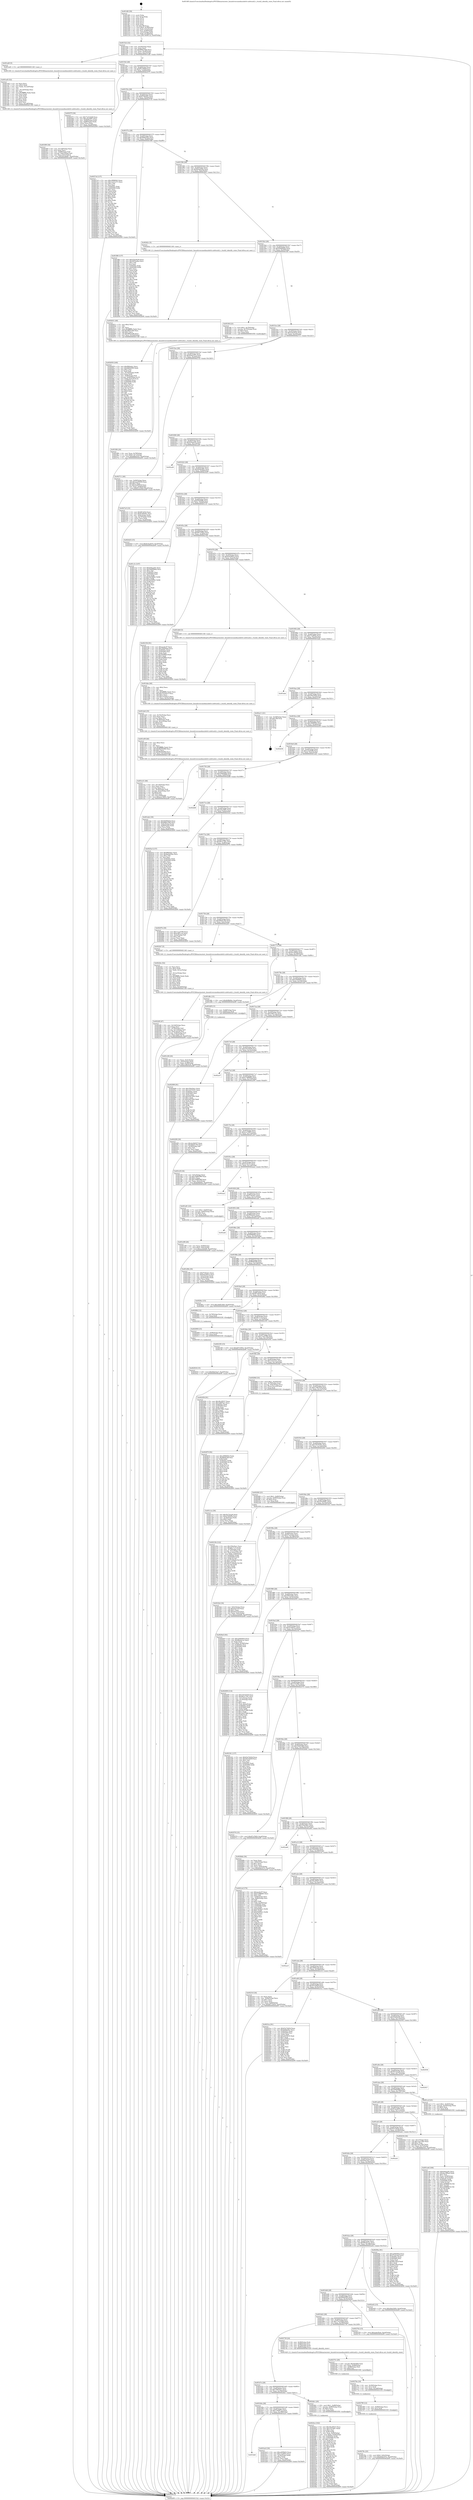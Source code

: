 digraph "0x4014f0" {
  label = "0x4014f0 (/mnt/c/Users/mathe/Desktop/tcc/POCII/binaries/extr_linuxdriversmediausbdvb-usbttusb2.c_ttusb2_identify_state_Final-ollvm.out::main(0))"
  labelloc = "t"
  node[shape=record]

  Entry [label="",width=0.3,height=0.3,shape=circle,fillcolor=black,style=filled]
  "0x401522" [label="{
     0x401522 [32]\l
     | [instrs]\l
     &nbsp;&nbsp;0x401522 \<+6\>: mov -0xa4(%rbp),%eax\l
     &nbsp;&nbsp;0x401528 \<+2\>: mov %eax,%ecx\l
     &nbsp;&nbsp;0x40152a \<+6\>: sub $0x808e33b0,%ecx\l
     &nbsp;&nbsp;0x401530 \<+6\>: mov %eax,-0xa8(%rbp)\l
     &nbsp;&nbsp;0x401536 \<+6\>: mov %ecx,-0xac(%rbp)\l
     &nbsp;&nbsp;0x40153c \<+6\>: je 0000000000401ed0 \<main+0x9e0\>\l
  }"]
  "0x401ed0" [label="{
     0x401ed0 [5]\l
     | [instrs]\l
     &nbsp;&nbsp;0x401ed0 \<+5\>: call 0000000000401160 \<next_i\>\l
     | [calls]\l
     &nbsp;&nbsp;0x401160 \{1\} (/mnt/c/Users/mathe/Desktop/tcc/POCII/binaries/extr_linuxdriversmediausbdvb-usbttusb2.c_ttusb2_identify_state_Final-ollvm.out::next_i)\l
  }"]
  "0x401542" [label="{
     0x401542 [28]\l
     | [instrs]\l
     &nbsp;&nbsp;0x401542 \<+5\>: jmp 0000000000401547 \<main+0x57\>\l
     &nbsp;&nbsp;0x401547 \<+6\>: mov -0xa8(%rbp),%eax\l
     &nbsp;&nbsp;0x40154d \<+5\>: sub $0x87a76f2f,%eax\l
     &nbsp;&nbsp;0x401552 \<+6\>: mov %eax,-0xb0(%rbp)\l
     &nbsp;&nbsp;0x401558 \<+6\>: je 000000000040257f \<main+0x108f\>\l
  }"]
  Exit [label="",width=0.3,height=0.3,shape=circle,fillcolor=black,style=filled,peripheries=2]
  "0x40257f" [label="{
     0x40257f [36]\l
     | [instrs]\l
     &nbsp;&nbsp;0x40257f \<+5\>: mov $0x71d142d9,%eax\l
     &nbsp;&nbsp;0x402584 \<+5\>: mov $0xcf2a5997,%ecx\l
     &nbsp;&nbsp;0x402589 \<+6\>: mov -0x94(%rbp),%edx\l
     &nbsp;&nbsp;0x40258f \<+6\>: cmp -0x88(%rbp),%edx\l
     &nbsp;&nbsp;0x402595 \<+3\>: cmovl %ecx,%eax\l
     &nbsp;&nbsp;0x402598 \<+6\>: mov %eax,-0xa4(%rbp)\l
     &nbsp;&nbsp;0x40259e \<+5\>: jmp 0000000000402b99 \<main+0x16a9\>\l
  }"]
  "0x40155e" [label="{
     0x40155e [28]\l
     | [instrs]\l
     &nbsp;&nbsp;0x40155e \<+5\>: jmp 0000000000401563 \<main+0x73\>\l
     &nbsp;&nbsp;0x401563 \<+6\>: mov -0xa8(%rbp),%eax\l
     &nbsp;&nbsp;0x401569 \<+5\>: sub $0x87f9e9d1,%eax\l
     &nbsp;&nbsp;0x40156e \<+6\>: mov %eax,-0xb4(%rbp)\l
     &nbsp;&nbsp;0x401574 \<+6\>: je 00000000004027c6 \<main+0x12d6\>\l
  }"]
  "0x402918" [label="{
     0x402918 [15]\l
     | [instrs]\l
     &nbsp;&nbsp;0x402918 \<+10\>: movl $0x64dc5aa7,-0xa4(%rbp)\l
     &nbsp;&nbsp;0x402922 \<+5\>: jmp 0000000000402b99 \<main+0x16a9\>\l
  }"]
  "0x4027c6" [label="{
     0x4027c6 [137]\l
     | [instrs]\l
     &nbsp;&nbsp;0x4027c6 \<+5\>: mov $0xc9996943,%eax\l
     &nbsp;&nbsp;0x4027cb \<+5\>: mov $0x12221271,%ecx\l
     &nbsp;&nbsp;0x4027d0 \<+2\>: mov $0x1,%dl\l
     &nbsp;&nbsp;0x4027d2 \<+2\>: xor %esi,%esi\l
     &nbsp;&nbsp;0x4027d4 \<+7\>: mov 0x40505c,%edi\l
     &nbsp;&nbsp;0x4027db \<+8\>: mov 0x405060,%r8d\l
     &nbsp;&nbsp;0x4027e3 \<+3\>: sub $0x1,%esi\l
     &nbsp;&nbsp;0x4027e6 \<+3\>: mov %edi,%r9d\l
     &nbsp;&nbsp;0x4027e9 \<+3\>: add %esi,%r9d\l
     &nbsp;&nbsp;0x4027ec \<+4\>: imul %r9d,%edi\l
     &nbsp;&nbsp;0x4027f0 \<+3\>: and $0x1,%edi\l
     &nbsp;&nbsp;0x4027f3 \<+3\>: cmp $0x0,%edi\l
     &nbsp;&nbsp;0x4027f6 \<+4\>: sete %r10b\l
     &nbsp;&nbsp;0x4027fa \<+4\>: cmp $0xa,%r8d\l
     &nbsp;&nbsp;0x4027fe \<+4\>: setl %r11b\l
     &nbsp;&nbsp;0x402802 \<+3\>: mov %r10b,%bl\l
     &nbsp;&nbsp;0x402805 \<+3\>: xor $0xff,%bl\l
     &nbsp;&nbsp;0x402808 \<+3\>: mov %r11b,%r14b\l
     &nbsp;&nbsp;0x40280b \<+4\>: xor $0xff,%r14b\l
     &nbsp;&nbsp;0x40280f \<+3\>: xor $0x1,%dl\l
     &nbsp;&nbsp;0x402812 \<+3\>: mov %bl,%r15b\l
     &nbsp;&nbsp;0x402815 \<+4\>: and $0xff,%r15b\l
     &nbsp;&nbsp;0x402819 \<+3\>: and %dl,%r10b\l
     &nbsp;&nbsp;0x40281c \<+3\>: mov %r14b,%r12b\l
     &nbsp;&nbsp;0x40281f \<+4\>: and $0xff,%r12b\l
     &nbsp;&nbsp;0x402823 \<+3\>: and %dl,%r11b\l
     &nbsp;&nbsp;0x402826 \<+3\>: or %r10b,%r15b\l
     &nbsp;&nbsp;0x402829 \<+3\>: or %r11b,%r12b\l
     &nbsp;&nbsp;0x40282c \<+3\>: xor %r12b,%r15b\l
     &nbsp;&nbsp;0x40282f \<+3\>: or %r14b,%bl\l
     &nbsp;&nbsp;0x402832 \<+3\>: xor $0xff,%bl\l
     &nbsp;&nbsp;0x402835 \<+3\>: or $0x1,%dl\l
     &nbsp;&nbsp;0x402838 \<+2\>: and %dl,%bl\l
     &nbsp;&nbsp;0x40283a \<+3\>: or %bl,%r15b\l
     &nbsp;&nbsp;0x40283d \<+4\>: test $0x1,%r15b\l
     &nbsp;&nbsp;0x402841 \<+3\>: cmovne %ecx,%eax\l
     &nbsp;&nbsp;0x402844 \<+6\>: mov %eax,-0xa4(%rbp)\l
     &nbsp;&nbsp;0x40284a \<+5\>: jmp 0000000000402b99 \<main+0x16a9\>\l
  }"]
  "0x40157a" [label="{
     0x40157a [28]\l
     | [instrs]\l
     &nbsp;&nbsp;0x40157a \<+5\>: jmp 000000000040157f \<main+0x8f\>\l
     &nbsp;&nbsp;0x40157f \<+6\>: mov -0xa8(%rbp),%eax\l
     &nbsp;&nbsp;0x401585 \<+5\>: sub $0x8d6ef343,%eax\l
     &nbsp;&nbsp;0x40158a \<+6\>: mov %eax,-0xb8(%rbp)\l
     &nbsp;&nbsp;0x401590 \<+6\>: je 0000000000401f80 \<main+0xa90\>\l
  }"]
  "0x402909" [label="{
     0x402909 [15]\l
     | [instrs]\l
     &nbsp;&nbsp;0x402909 \<+7\>: mov -0x90(%rbp),%rax\l
     &nbsp;&nbsp;0x402910 \<+3\>: mov %rax,%rdi\l
     &nbsp;&nbsp;0x402913 \<+5\>: call 0000000000401030 \<free@plt\>\l
     | [calls]\l
     &nbsp;&nbsp;0x401030 \{1\} (unknown)\l
  }"]
  "0x401f80" [label="{
     0x401f80 [137]\l
     | [instrs]\l
     &nbsp;&nbsp;0x401f80 \<+5\>: mov $0xe5416438,%eax\l
     &nbsp;&nbsp;0x401f85 \<+5\>: mov $0x2955a4ba,%ecx\l
     &nbsp;&nbsp;0x401f8a \<+2\>: mov $0x1,%dl\l
     &nbsp;&nbsp;0x401f8c \<+2\>: xor %esi,%esi\l
     &nbsp;&nbsp;0x401f8e \<+7\>: mov 0x40505c,%edi\l
     &nbsp;&nbsp;0x401f95 \<+8\>: mov 0x405060,%r8d\l
     &nbsp;&nbsp;0x401f9d \<+3\>: sub $0x1,%esi\l
     &nbsp;&nbsp;0x401fa0 \<+3\>: mov %edi,%r9d\l
     &nbsp;&nbsp;0x401fa3 \<+3\>: add %esi,%r9d\l
     &nbsp;&nbsp;0x401fa6 \<+4\>: imul %r9d,%edi\l
     &nbsp;&nbsp;0x401faa \<+3\>: and $0x1,%edi\l
     &nbsp;&nbsp;0x401fad \<+3\>: cmp $0x0,%edi\l
     &nbsp;&nbsp;0x401fb0 \<+4\>: sete %r10b\l
     &nbsp;&nbsp;0x401fb4 \<+4\>: cmp $0xa,%r8d\l
     &nbsp;&nbsp;0x401fb8 \<+4\>: setl %r11b\l
     &nbsp;&nbsp;0x401fbc \<+3\>: mov %r10b,%bl\l
     &nbsp;&nbsp;0x401fbf \<+3\>: xor $0xff,%bl\l
     &nbsp;&nbsp;0x401fc2 \<+3\>: mov %r11b,%r14b\l
     &nbsp;&nbsp;0x401fc5 \<+4\>: xor $0xff,%r14b\l
     &nbsp;&nbsp;0x401fc9 \<+3\>: xor $0x0,%dl\l
     &nbsp;&nbsp;0x401fcc \<+3\>: mov %bl,%r15b\l
     &nbsp;&nbsp;0x401fcf \<+4\>: and $0x0,%r15b\l
     &nbsp;&nbsp;0x401fd3 \<+3\>: and %dl,%r10b\l
     &nbsp;&nbsp;0x401fd6 \<+3\>: mov %r14b,%r12b\l
     &nbsp;&nbsp;0x401fd9 \<+4\>: and $0x0,%r12b\l
     &nbsp;&nbsp;0x401fdd \<+3\>: and %dl,%r11b\l
     &nbsp;&nbsp;0x401fe0 \<+3\>: or %r10b,%r15b\l
     &nbsp;&nbsp;0x401fe3 \<+3\>: or %r11b,%r12b\l
     &nbsp;&nbsp;0x401fe6 \<+3\>: xor %r12b,%r15b\l
     &nbsp;&nbsp;0x401fe9 \<+3\>: or %r14b,%bl\l
     &nbsp;&nbsp;0x401fec \<+3\>: xor $0xff,%bl\l
     &nbsp;&nbsp;0x401fef \<+3\>: or $0x0,%dl\l
     &nbsp;&nbsp;0x401ff2 \<+2\>: and %dl,%bl\l
     &nbsp;&nbsp;0x401ff4 \<+3\>: or %bl,%r15b\l
     &nbsp;&nbsp;0x401ff7 \<+4\>: test $0x1,%r15b\l
     &nbsp;&nbsp;0x401ffb \<+3\>: cmovne %ecx,%eax\l
     &nbsp;&nbsp;0x401ffe \<+6\>: mov %eax,-0xa4(%rbp)\l
     &nbsp;&nbsp;0x402004 \<+5\>: jmp 0000000000402b99 \<main+0x16a9\>\l
  }"]
  "0x401596" [label="{
     0x401596 [28]\l
     | [instrs]\l
     &nbsp;&nbsp;0x401596 \<+5\>: jmp 000000000040159b \<main+0xab\>\l
     &nbsp;&nbsp;0x40159b \<+6\>: mov -0xa8(%rbp),%eax\l
     &nbsp;&nbsp;0x4015a1 \<+5\>: sub $0x8e0a63ba,%eax\l
     &nbsp;&nbsp;0x4015a6 \<+6\>: mov %eax,-0xbc(%rbp)\l
     &nbsp;&nbsp;0x4015ac \<+6\>: je 000000000040262c \<main+0x113c\>\l
  }"]
  "0x402870" [label="{
     0x402870 [92]\l
     | [instrs]\l
     &nbsp;&nbsp;0x402870 \<+5\>: mov $0xc9996943,%edx\l
     &nbsp;&nbsp;0x402875 \<+5\>: mov $0xff4463d9,%esi\l
     &nbsp;&nbsp;0x40287a \<+3\>: xor %r8d,%r8d\l
     &nbsp;&nbsp;0x40287d \<+8\>: mov 0x40505c,%r9d\l
     &nbsp;&nbsp;0x402885 \<+8\>: mov 0x405060,%r10d\l
     &nbsp;&nbsp;0x40288d \<+4\>: sub $0x1,%r8d\l
     &nbsp;&nbsp;0x402891 \<+3\>: mov %r9d,%r11d\l
     &nbsp;&nbsp;0x402894 \<+3\>: add %r8d,%r11d\l
     &nbsp;&nbsp;0x402897 \<+4\>: imul %r11d,%r9d\l
     &nbsp;&nbsp;0x40289b \<+4\>: and $0x1,%r9d\l
     &nbsp;&nbsp;0x40289f \<+4\>: cmp $0x0,%r9d\l
     &nbsp;&nbsp;0x4028a3 \<+3\>: sete %bl\l
     &nbsp;&nbsp;0x4028a6 \<+4\>: cmp $0xa,%r10d\l
     &nbsp;&nbsp;0x4028aa \<+4\>: setl %r14b\l
     &nbsp;&nbsp;0x4028ae \<+3\>: mov %bl,%r15b\l
     &nbsp;&nbsp;0x4028b1 \<+3\>: and %r14b,%r15b\l
     &nbsp;&nbsp;0x4028b4 \<+3\>: xor %r14b,%bl\l
     &nbsp;&nbsp;0x4028b7 \<+3\>: or %bl,%r15b\l
     &nbsp;&nbsp;0x4028ba \<+4\>: test $0x1,%r15b\l
     &nbsp;&nbsp;0x4028be \<+3\>: cmovne %esi,%edx\l
     &nbsp;&nbsp;0x4028c1 \<+6\>: mov %edx,-0xa4(%rbp)\l
     &nbsp;&nbsp;0x4028c7 \<+5\>: jmp 0000000000402b99 \<main+0x16a9\>\l
  }"]
  "0x40262c" [label="{
     0x40262c [5]\l
     | [instrs]\l
     &nbsp;&nbsp;0x40262c \<+5\>: call 0000000000401160 \<next_i\>\l
     | [calls]\l
     &nbsp;&nbsp;0x401160 \{1\} (/mnt/c/Users/mathe/Desktop/tcc/POCII/binaries/extr_linuxdriversmediausbdvb-usbttusb2.c_ttusb2_identify_state_Final-ollvm.out::next_i)\l
  }"]
  "0x4015b2" [label="{
     0x4015b2 [28]\l
     | [instrs]\l
     &nbsp;&nbsp;0x4015b2 \<+5\>: jmp 00000000004015b7 \<main+0xc7\>\l
     &nbsp;&nbsp;0x4015b7 \<+6\>: mov -0xa8(%rbp),%eax\l
     &nbsp;&nbsp;0x4015bd \<+5\>: sub $0x92060b2b,%eax\l
     &nbsp;&nbsp;0x4015c2 \<+6\>: mov %eax,-0xc0(%rbp)\l
     &nbsp;&nbsp;0x4015c8 \<+6\>: je 0000000000401f4f \<main+0xa5f\>\l
  }"]
  "0x40278c" [label="{
     0x40278c [25]\l
     | [instrs]\l
     &nbsp;&nbsp;0x40278c \<+10\>: movl $0x0,-0x9c(%rbp)\l
     &nbsp;&nbsp;0x402796 \<+10\>: movl $0xb0eb167e,-0xa4(%rbp)\l
     &nbsp;&nbsp;0x4027a0 \<+5\>: jmp 0000000000402b99 \<main+0x16a9\>\l
  }"]
  "0x401f4f" [label="{
     0x401f4f [23]\l
     | [instrs]\l
     &nbsp;&nbsp;0x401f4f \<+7\>: movl $0x1,-0x70(%rbp)\l
     &nbsp;&nbsp;0x401f56 \<+4\>: movslq -0x70(%rbp),%rax\l
     &nbsp;&nbsp;0x401f5a \<+4\>: shl $0x3,%rax\l
     &nbsp;&nbsp;0x401f5e \<+3\>: mov %rax,%rdi\l
     &nbsp;&nbsp;0x401f61 \<+5\>: call 0000000000401050 \<malloc@plt\>\l
     | [calls]\l
     &nbsp;&nbsp;0x401050 \{1\} (unknown)\l
  }"]
  "0x4015ce" [label="{
     0x4015ce [28]\l
     | [instrs]\l
     &nbsp;&nbsp;0x4015ce \<+5\>: jmp 00000000004015d3 \<main+0xe3\>\l
     &nbsp;&nbsp;0x4015d3 \<+6\>: mov -0xa8(%rbp),%eax\l
     &nbsp;&nbsp;0x4015d9 \<+5\>: sub $0xaadc92ae,%eax\l
     &nbsp;&nbsp;0x4015de \<+6\>: mov %eax,-0xc4(%rbp)\l
     &nbsp;&nbsp;0x4015e4 \<+6\>: je 0000000000402711 \<main+0x1221\>\l
  }"]
  "0x402780" [label="{
     0x402780 [12]\l
     | [instrs]\l
     &nbsp;&nbsp;0x402780 \<+4\>: mov -0x68(%rbp),%rcx\l
     &nbsp;&nbsp;0x402784 \<+3\>: mov %rcx,%rdi\l
     &nbsp;&nbsp;0x402787 \<+5\>: call 0000000000401030 \<free@plt\>\l
     | [calls]\l
     &nbsp;&nbsp;0x401030 \{1\} (unknown)\l
  }"]
  "0x402711" [label="{
     0x402711 [40]\l
     | [instrs]\l
     &nbsp;&nbsp;0x402711 \<+6\>: mov -0x94(%rbp),%eax\l
     &nbsp;&nbsp;0x402717 \<+5\>: add $0x2ea00418,%eax\l
     &nbsp;&nbsp;0x40271c \<+3\>: add $0x1,%eax\l
     &nbsp;&nbsp;0x40271f \<+5\>: sub $0x2ea00418,%eax\l
     &nbsp;&nbsp;0x402724 \<+6\>: mov %eax,-0x94(%rbp)\l
     &nbsp;&nbsp;0x40272a \<+10\>: movl $0x87a76f2f,-0xa4(%rbp)\l
     &nbsp;&nbsp;0x402734 \<+5\>: jmp 0000000000402b99 \<main+0x16a9\>\l
  }"]
  "0x4015ea" [label="{
     0x4015ea [28]\l
     | [instrs]\l
     &nbsp;&nbsp;0x4015ea \<+5\>: jmp 00000000004015ef \<main+0xff\>\l
     &nbsp;&nbsp;0x4015ef \<+6\>: mov -0xa8(%rbp),%eax\l
     &nbsp;&nbsp;0x4015f5 \<+5\>: sub $0xb0eb167e,%eax\l
     &nbsp;&nbsp;0x4015fa \<+6\>: mov %eax,-0xc8(%rbp)\l
     &nbsp;&nbsp;0x401600 \<+6\>: je 00000000004027a5 \<main+0x12b5\>\l
  }"]
  "0x40276e" [label="{
     0x40276e [18]\l
     | [instrs]\l
     &nbsp;&nbsp;0x40276e \<+4\>: mov -0x58(%rbp),%rcx\l
     &nbsp;&nbsp;0x402772 \<+3\>: mov %rcx,%rdi\l
     &nbsp;&nbsp;0x402775 \<+6\>: mov %eax,-0x1b8(%rbp)\l
     &nbsp;&nbsp;0x40277b \<+5\>: call 0000000000401030 \<free@plt\>\l
     | [calls]\l
     &nbsp;&nbsp;0x401030 \{1\} (unknown)\l
  }"]
  "0x4027a5" [label="{
     0x4027a5 [33]\l
     | [instrs]\l
     &nbsp;&nbsp;0x4027a5 \<+5\>: mov $0x8f7a83d,%eax\l
     &nbsp;&nbsp;0x4027aa \<+5\>: mov $0x87f9e9d1,%ecx\l
     &nbsp;&nbsp;0x4027af \<+6\>: mov -0x9c(%rbp),%edx\l
     &nbsp;&nbsp;0x4027b5 \<+3\>: cmp -0x70(%rbp),%edx\l
     &nbsp;&nbsp;0x4027b8 \<+3\>: cmovl %ecx,%eax\l
     &nbsp;&nbsp;0x4027bb \<+6\>: mov %eax,-0xa4(%rbp)\l
     &nbsp;&nbsp;0x4027c1 \<+5\>: jmp 0000000000402b99 \<main+0x16a9\>\l
  }"]
  "0x401606" [label="{
     0x401606 [28]\l
     | [instrs]\l
     &nbsp;&nbsp;0x401606 \<+5\>: jmp 000000000040160b \<main+0x11b\>\l
     &nbsp;&nbsp;0x40160b \<+6\>: mov -0xa8(%rbp),%eax\l
     &nbsp;&nbsp;0x401611 \<+5\>: sub $0xb44aae9c,%eax\l
     &nbsp;&nbsp;0x401616 \<+6\>: mov %eax,-0xcc(%rbp)\l
     &nbsp;&nbsp;0x40161c \<+6\>: je 0000000000402a26 \<main+0x1536\>\l
  }"]
  "0x402751" [label="{
     0x402751 [29]\l
     | [instrs]\l
     &nbsp;&nbsp;0x402751 \<+10\>: movabs $0x4030b6,%rdi\l
     &nbsp;&nbsp;0x40275b \<+6\>: mov %eax,-0x98(%rbp)\l
     &nbsp;&nbsp;0x402761 \<+6\>: mov -0x98(%rbp),%esi\l
     &nbsp;&nbsp;0x402767 \<+2\>: mov $0x0,%al\l
     &nbsp;&nbsp;0x402769 \<+5\>: call 0000000000401040 \<printf@plt\>\l
     | [calls]\l
     &nbsp;&nbsp;0x401040 \{1\} (unknown)\l
  }"]
  "0x402a26" [label="{
     0x402a26\l
  }", style=dashed]
  "0x401622" [label="{
     0x401622 [28]\l
     | [instrs]\l
     &nbsp;&nbsp;0x401622 \<+5\>: jmp 0000000000401627 \<main+0x137\>\l
     &nbsp;&nbsp;0x401627 \<+6\>: mov -0xa8(%rbp),%eax\l
     &nbsp;&nbsp;0x40162d \<+5\>: sub $0xb646a82c,%eax\l
     &nbsp;&nbsp;0x401632 \<+6\>: mov %eax,-0xd0(%rbp)\l
     &nbsp;&nbsp;0x401638 \<+6\>: je 0000000000402425 \<main+0xf35\>\l
  }"]
  "0x402659" [label="{
     0x402659 [169]\l
     | [instrs]\l
     &nbsp;&nbsp;0x402659 \<+5\>: mov $0xf964efa1,%ecx\l
     &nbsp;&nbsp;0x40265e \<+5\>: mov $0x68f4d599,%edx\l
     &nbsp;&nbsp;0x402663 \<+3\>: mov $0x1,%sil\l
     &nbsp;&nbsp;0x402666 \<+2\>: xor %edi,%edi\l
     &nbsp;&nbsp;0x402668 \<+7\>: mov -0x1b4(%rbp),%r8d\l
     &nbsp;&nbsp;0x40266f \<+4\>: imul %eax,%r8d\l
     &nbsp;&nbsp;0x402673 \<+7\>: mov -0x90(%rbp),%r9\l
     &nbsp;&nbsp;0x40267a \<+7\>: movslq -0x94(%rbp),%r10\l
     &nbsp;&nbsp;0x402681 \<+4\>: mov %r8d,(%r9,%r10,4)\l
     &nbsp;&nbsp;0x402685 \<+7\>: mov 0x40505c,%eax\l
     &nbsp;&nbsp;0x40268c \<+8\>: mov 0x405060,%r8d\l
     &nbsp;&nbsp;0x402694 \<+3\>: sub $0x1,%edi\l
     &nbsp;&nbsp;0x402697 \<+3\>: mov %eax,%r11d\l
     &nbsp;&nbsp;0x40269a \<+3\>: add %edi,%r11d\l
     &nbsp;&nbsp;0x40269d \<+4\>: imul %r11d,%eax\l
     &nbsp;&nbsp;0x4026a1 \<+3\>: and $0x1,%eax\l
     &nbsp;&nbsp;0x4026a4 \<+3\>: cmp $0x0,%eax\l
     &nbsp;&nbsp;0x4026a7 \<+3\>: sete %bl\l
     &nbsp;&nbsp;0x4026aa \<+4\>: cmp $0xa,%r8d\l
     &nbsp;&nbsp;0x4026ae \<+4\>: setl %r14b\l
     &nbsp;&nbsp;0x4026b2 \<+3\>: mov %bl,%r15b\l
     &nbsp;&nbsp;0x4026b5 \<+4\>: xor $0xff,%r15b\l
     &nbsp;&nbsp;0x4026b9 \<+3\>: mov %r14b,%r12b\l
     &nbsp;&nbsp;0x4026bc \<+4\>: xor $0xff,%r12b\l
     &nbsp;&nbsp;0x4026c0 \<+4\>: xor $0x1,%sil\l
     &nbsp;&nbsp;0x4026c4 \<+3\>: mov %r15b,%r13b\l
     &nbsp;&nbsp;0x4026c7 \<+4\>: and $0xff,%r13b\l
     &nbsp;&nbsp;0x4026cb \<+3\>: and %sil,%bl\l
     &nbsp;&nbsp;0x4026ce \<+3\>: mov %r12b,%al\l
     &nbsp;&nbsp;0x4026d1 \<+2\>: and $0xff,%al\l
     &nbsp;&nbsp;0x4026d3 \<+3\>: and %sil,%r14b\l
     &nbsp;&nbsp;0x4026d6 \<+3\>: or %bl,%r13b\l
     &nbsp;&nbsp;0x4026d9 \<+3\>: or %r14b,%al\l
     &nbsp;&nbsp;0x4026dc \<+3\>: xor %al,%r13b\l
     &nbsp;&nbsp;0x4026df \<+3\>: or %r12b,%r15b\l
     &nbsp;&nbsp;0x4026e2 \<+4\>: xor $0xff,%r15b\l
     &nbsp;&nbsp;0x4026e6 \<+4\>: or $0x1,%sil\l
     &nbsp;&nbsp;0x4026ea \<+3\>: and %sil,%r15b\l
     &nbsp;&nbsp;0x4026ed \<+3\>: or %r15b,%r13b\l
     &nbsp;&nbsp;0x4026f0 \<+4\>: test $0x1,%r13b\l
     &nbsp;&nbsp;0x4026f4 \<+3\>: cmovne %edx,%ecx\l
     &nbsp;&nbsp;0x4026f7 \<+6\>: mov %ecx,-0xa4(%rbp)\l
     &nbsp;&nbsp;0x4026fd \<+5\>: jmp 0000000000402b99 \<main+0x16a9\>\l
  }"]
  "0x402425" [label="{
     0x402425 [15]\l
     | [instrs]\l
     &nbsp;&nbsp;0x402425 \<+10\>: movl $0x614a2674,-0xa4(%rbp)\l
     &nbsp;&nbsp;0x40242f \<+5\>: jmp 0000000000402b99 \<main+0x16a9\>\l
  }"]
  "0x40163e" [label="{
     0x40163e [28]\l
     | [instrs]\l
     &nbsp;&nbsp;0x40163e \<+5\>: jmp 0000000000401643 \<main+0x153\>\l
     &nbsp;&nbsp;0x401643 \<+6\>: mov -0xa8(%rbp),%eax\l
     &nbsp;&nbsp;0x401649 \<+5\>: sub $0xb792bf9e,%eax\l
     &nbsp;&nbsp;0x40164e \<+6\>: mov %eax,-0xd4(%rbp)\l
     &nbsp;&nbsp;0x401654 \<+6\>: je 0000000000401c3c \<main+0x74c\>\l
  }"]
  "0x402631" [label="{
     0x402631 [40]\l
     | [instrs]\l
     &nbsp;&nbsp;0x402631 \<+5\>: mov $0x2,%ecx\l
     &nbsp;&nbsp;0x402636 \<+1\>: cltd\l
     &nbsp;&nbsp;0x402637 \<+2\>: idiv %ecx\l
     &nbsp;&nbsp;0x402639 \<+6\>: imul $0xfffffffe,%edx,%ecx\l
     &nbsp;&nbsp;0x40263f \<+6\>: add $0x4f83ec66,%ecx\l
     &nbsp;&nbsp;0x402645 \<+3\>: add $0x1,%ecx\l
     &nbsp;&nbsp;0x402648 \<+6\>: sub $0x4f83ec66,%ecx\l
     &nbsp;&nbsp;0x40264e \<+6\>: mov %ecx,-0x1b4(%rbp)\l
     &nbsp;&nbsp;0x402654 \<+5\>: call 0000000000401160 \<next_i\>\l
     | [calls]\l
     &nbsp;&nbsp;0x401160 \{1\} (/mnt/c/Users/mathe/Desktop/tcc/POCII/binaries/extr_linuxdriversmediausbdvb-usbttusb2.c_ttusb2_identify_state_Final-ollvm.out::next_i)\l
  }"]
  "0x401c3c" [label="{
     0x401c3c [147]\l
     | [instrs]\l
     &nbsp;&nbsp;0x401c3c \<+5\>: mov $0xb44aae9c,%eax\l
     &nbsp;&nbsp;0x401c41 \<+5\>: mov $0x5b80066d,%ecx\l
     &nbsp;&nbsp;0x401c46 \<+2\>: mov $0x1,%dl\l
     &nbsp;&nbsp;0x401c48 \<+7\>: mov 0x40505c,%esi\l
     &nbsp;&nbsp;0x401c4f \<+7\>: mov 0x405060,%edi\l
     &nbsp;&nbsp;0x401c56 \<+3\>: mov %esi,%r8d\l
     &nbsp;&nbsp;0x401c59 \<+7\>: sub $0x5d34f0b1,%r8d\l
     &nbsp;&nbsp;0x401c60 \<+4\>: sub $0x1,%r8d\l
     &nbsp;&nbsp;0x401c64 \<+7\>: add $0x5d34f0b1,%r8d\l
     &nbsp;&nbsp;0x401c6b \<+4\>: imul %r8d,%esi\l
     &nbsp;&nbsp;0x401c6f \<+3\>: and $0x1,%esi\l
     &nbsp;&nbsp;0x401c72 \<+3\>: cmp $0x0,%esi\l
     &nbsp;&nbsp;0x401c75 \<+4\>: sete %r9b\l
     &nbsp;&nbsp;0x401c79 \<+3\>: cmp $0xa,%edi\l
     &nbsp;&nbsp;0x401c7c \<+4\>: setl %r10b\l
     &nbsp;&nbsp;0x401c80 \<+3\>: mov %r9b,%r11b\l
     &nbsp;&nbsp;0x401c83 \<+4\>: xor $0xff,%r11b\l
     &nbsp;&nbsp;0x401c87 \<+3\>: mov %r10b,%bl\l
     &nbsp;&nbsp;0x401c8a \<+3\>: xor $0xff,%bl\l
     &nbsp;&nbsp;0x401c8d \<+3\>: xor $0x0,%dl\l
     &nbsp;&nbsp;0x401c90 \<+3\>: mov %r11b,%r14b\l
     &nbsp;&nbsp;0x401c93 \<+4\>: and $0x0,%r14b\l
     &nbsp;&nbsp;0x401c97 \<+3\>: and %dl,%r9b\l
     &nbsp;&nbsp;0x401c9a \<+3\>: mov %bl,%r15b\l
     &nbsp;&nbsp;0x401c9d \<+4\>: and $0x0,%r15b\l
     &nbsp;&nbsp;0x401ca1 \<+3\>: and %dl,%r10b\l
     &nbsp;&nbsp;0x401ca4 \<+3\>: or %r9b,%r14b\l
     &nbsp;&nbsp;0x401ca7 \<+3\>: or %r10b,%r15b\l
     &nbsp;&nbsp;0x401caa \<+3\>: xor %r15b,%r14b\l
     &nbsp;&nbsp;0x401cad \<+3\>: or %bl,%r11b\l
     &nbsp;&nbsp;0x401cb0 \<+4\>: xor $0xff,%r11b\l
     &nbsp;&nbsp;0x401cb4 \<+3\>: or $0x0,%dl\l
     &nbsp;&nbsp;0x401cb7 \<+3\>: and %dl,%r11b\l
     &nbsp;&nbsp;0x401cba \<+3\>: or %r11b,%r14b\l
     &nbsp;&nbsp;0x401cbd \<+4\>: test $0x1,%r14b\l
     &nbsp;&nbsp;0x401cc1 \<+3\>: cmovne %ecx,%eax\l
     &nbsp;&nbsp;0x401cc4 \<+6\>: mov %eax,-0xa4(%rbp)\l
     &nbsp;&nbsp;0x401cca \<+5\>: jmp 0000000000402b99 \<main+0x16a9\>\l
  }"]
  "0x40165a" [label="{
     0x40165a [28]\l
     | [instrs]\l
     &nbsp;&nbsp;0x40165a \<+5\>: jmp 000000000040165f \<main+0x16f\>\l
     &nbsp;&nbsp;0x40165f \<+6\>: mov -0xa8(%rbp),%eax\l
     &nbsp;&nbsp;0x401665 \<+5\>: sub $0xb8733952,%eax\l
     &nbsp;&nbsp;0x40166a \<+6\>: mov %eax,-0xd8(%rbp)\l
     &nbsp;&nbsp;0x401670 \<+6\>: je 0000000000402194 \<main+0xca4\>\l
  }"]
  "0x4024ce" [label="{
     0x4024ce [162]\l
     | [instrs]\l
     &nbsp;&nbsp;0x4024ce \<+5\>: mov $0x36c29527,%ecx\l
     &nbsp;&nbsp;0x4024d3 \<+5\>: mov $0x31f33fb7,%edx\l
     &nbsp;&nbsp;0x4024d8 \<+3\>: mov $0x1,%sil\l
     &nbsp;&nbsp;0x4024db \<+3\>: xor %r8d,%r8d\l
     &nbsp;&nbsp;0x4024de \<+7\>: mov %rax,-0x90(%rbp)\l
     &nbsp;&nbsp;0x4024e5 \<+10\>: movl $0x0,-0x94(%rbp)\l
     &nbsp;&nbsp;0x4024ef \<+8\>: mov 0x40505c,%r9d\l
     &nbsp;&nbsp;0x4024f7 \<+8\>: mov 0x405060,%r10d\l
     &nbsp;&nbsp;0x4024ff \<+4\>: sub $0x1,%r8d\l
     &nbsp;&nbsp;0x402503 \<+3\>: mov %r9d,%r11d\l
     &nbsp;&nbsp;0x402506 \<+3\>: add %r8d,%r11d\l
     &nbsp;&nbsp;0x402509 \<+4\>: imul %r11d,%r9d\l
     &nbsp;&nbsp;0x40250d \<+4\>: and $0x1,%r9d\l
     &nbsp;&nbsp;0x402511 \<+4\>: cmp $0x0,%r9d\l
     &nbsp;&nbsp;0x402515 \<+3\>: sete %bl\l
     &nbsp;&nbsp;0x402518 \<+4\>: cmp $0xa,%r10d\l
     &nbsp;&nbsp;0x40251c \<+4\>: setl %r14b\l
     &nbsp;&nbsp;0x402520 \<+3\>: mov %bl,%r15b\l
     &nbsp;&nbsp;0x402523 \<+4\>: xor $0xff,%r15b\l
     &nbsp;&nbsp;0x402527 \<+3\>: mov %r14b,%r12b\l
     &nbsp;&nbsp;0x40252a \<+4\>: xor $0xff,%r12b\l
     &nbsp;&nbsp;0x40252e \<+4\>: xor $0x1,%sil\l
     &nbsp;&nbsp;0x402532 \<+3\>: mov %r15b,%r13b\l
     &nbsp;&nbsp;0x402535 \<+4\>: and $0xff,%r13b\l
     &nbsp;&nbsp;0x402539 \<+3\>: and %sil,%bl\l
     &nbsp;&nbsp;0x40253c \<+3\>: mov %r12b,%al\l
     &nbsp;&nbsp;0x40253f \<+2\>: and $0xff,%al\l
     &nbsp;&nbsp;0x402541 \<+3\>: and %sil,%r14b\l
     &nbsp;&nbsp;0x402544 \<+3\>: or %bl,%r13b\l
     &nbsp;&nbsp;0x402547 \<+3\>: or %r14b,%al\l
     &nbsp;&nbsp;0x40254a \<+3\>: xor %al,%r13b\l
     &nbsp;&nbsp;0x40254d \<+3\>: or %r12b,%r15b\l
     &nbsp;&nbsp;0x402550 \<+4\>: xor $0xff,%r15b\l
     &nbsp;&nbsp;0x402554 \<+4\>: or $0x1,%sil\l
     &nbsp;&nbsp;0x402558 \<+3\>: and %sil,%r15b\l
     &nbsp;&nbsp;0x40255b \<+3\>: or %r15b,%r13b\l
     &nbsp;&nbsp;0x40255e \<+4\>: test $0x1,%r13b\l
     &nbsp;&nbsp;0x402562 \<+3\>: cmovne %edx,%ecx\l
     &nbsp;&nbsp;0x402565 \<+6\>: mov %ecx,-0xa4(%rbp)\l
     &nbsp;&nbsp;0x40256b \<+5\>: jmp 0000000000402b99 \<main+0x16a9\>\l
  }"]
  "0x402194" [label="{
     0x402194 [91]\l
     | [instrs]\l
     &nbsp;&nbsp;0x402194 \<+5\>: mov $0xeecfe1f7,%eax\l
     &nbsp;&nbsp;0x402199 \<+5\>: mov $0x35f595bd,%ecx\l
     &nbsp;&nbsp;0x40219e \<+7\>: mov 0x40505c,%edx\l
     &nbsp;&nbsp;0x4021a5 \<+7\>: mov 0x405060,%esi\l
     &nbsp;&nbsp;0x4021ac \<+2\>: mov %edx,%edi\l
     &nbsp;&nbsp;0x4021ae \<+6\>: sub $0x29388fcf,%edi\l
     &nbsp;&nbsp;0x4021b4 \<+3\>: sub $0x1,%edi\l
     &nbsp;&nbsp;0x4021b7 \<+6\>: add $0x29388fcf,%edi\l
     &nbsp;&nbsp;0x4021bd \<+3\>: imul %edi,%edx\l
     &nbsp;&nbsp;0x4021c0 \<+3\>: and $0x1,%edx\l
     &nbsp;&nbsp;0x4021c3 \<+3\>: cmp $0x0,%edx\l
     &nbsp;&nbsp;0x4021c6 \<+4\>: sete %r8b\l
     &nbsp;&nbsp;0x4021ca \<+3\>: cmp $0xa,%esi\l
     &nbsp;&nbsp;0x4021cd \<+4\>: setl %r9b\l
     &nbsp;&nbsp;0x4021d1 \<+3\>: mov %r8b,%r10b\l
     &nbsp;&nbsp;0x4021d4 \<+3\>: and %r9b,%r10b\l
     &nbsp;&nbsp;0x4021d7 \<+3\>: xor %r9b,%r8b\l
     &nbsp;&nbsp;0x4021da \<+3\>: or %r8b,%r10b\l
     &nbsp;&nbsp;0x4021dd \<+4\>: test $0x1,%r10b\l
     &nbsp;&nbsp;0x4021e1 \<+3\>: cmovne %ecx,%eax\l
     &nbsp;&nbsp;0x4021e4 \<+6\>: mov %eax,-0xa4(%rbp)\l
     &nbsp;&nbsp;0x4021ea \<+5\>: jmp 0000000000402b99 \<main+0x16a9\>\l
  }"]
  "0x401676" [label="{
     0x401676 [28]\l
     | [instrs]\l
     &nbsp;&nbsp;0x401676 \<+5\>: jmp 000000000040167b \<main+0x18b\>\l
     &nbsp;&nbsp;0x40167b \<+6\>: mov -0xa8(%rbp),%eax\l
     &nbsp;&nbsp;0x401681 \<+5\>: sub $0xbe4360c2,%eax\l
     &nbsp;&nbsp;0x401686 \<+6\>: mov %eax,-0xdc(%rbp)\l
     &nbsp;&nbsp;0x40168c \<+6\>: je 0000000000401db9 \<main+0x8c9\>\l
  }"]
  "0x4022f0" [label="{
     0x4022f0 [47]\l
     | [instrs]\l
     &nbsp;&nbsp;0x4022f0 \<+6\>: mov -0x1b0(%rbp),%ecx\l
     &nbsp;&nbsp;0x4022f6 \<+3\>: imul %eax,%ecx\l
     &nbsp;&nbsp;0x4022f9 \<+4\>: mov -0x78(%rbp),%r8\l
     &nbsp;&nbsp;0x4022fd \<+4\>: movslq -0x7c(%rbp),%r9\l
     &nbsp;&nbsp;0x402301 \<+4\>: mov (%r8,%r9,8),%r8\l
     &nbsp;&nbsp;0x402305 \<+7\>: movslq -0x84(%rbp),%r9\l
     &nbsp;&nbsp;0x40230c \<+4\>: mov %ecx,(%r8,%r9,4)\l
     &nbsp;&nbsp;0x402310 \<+10\>: movl $0x36f9ace0,-0xa4(%rbp)\l
     &nbsp;&nbsp;0x40231a \<+5\>: jmp 0000000000402b99 \<main+0x16a9\>\l
  }"]
  "0x401db9" [label="{
     0x401db9 [5]\l
     | [instrs]\l
     &nbsp;&nbsp;0x401db9 \<+5\>: call 0000000000401160 \<next_i\>\l
     | [calls]\l
     &nbsp;&nbsp;0x401160 \{1\} (/mnt/c/Users/mathe/Desktop/tcc/POCII/binaries/extr_linuxdriversmediausbdvb-usbttusb2.c_ttusb2_identify_state_Final-ollvm.out::next_i)\l
  }"]
  "0x401692" [label="{
     0x401692 [28]\l
     | [instrs]\l
     &nbsp;&nbsp;0x401692 \<+5\>: jmp 0000000000401697 \<main+0x1a7\>\l
     &nbsp;&nbsp;0x401697 \<+6\>: mov -0xa8(%rbp),%eax\l
     &nbsp;&nbsp;0x40169d \<+5\>: sub $0xc7ae8f3e,%eax\l
     &nbsp;&nbsp;0x4016a2 \<+6\>: mov %eax,-0xe0(%rbp)\l
     &nbsp;&nbsp;0x4016a8 \<+6\>: je 0000000000401bde \<main+0x6ee\>\l
  }"]
  "0x4022bc" [label="{
     0x4022bc [52]\l
     | [instrs]\l
     &nbsp;&nbsp;0x4022bc \<+2\>: xor %ecx,%ecx\l
     &nbsp;&nbsp;0x4022be \<+5\>: mov $0x2,%edx\l
     &nbsp;&nbsp;0x4022c3 \<+6\>: mov %edx,-0x1ac(%rbp)\l
     &nbsp;&nbsp;0x4022c9 \<+1\>: cltd\l
     &nbsp;&nbsp;0x4022ca \<+6\>: mov -0x1ac(%rbp),%esi\l
     &nbsp;&nbsp;0x4022d0 \<+2\>: idiv %esi\l
     &nbsp;&nbsp;0x4022d2 \<+6\>: imul $0xfffffffe,%edx,%edx\l
     &nbsp;&nbsp;0x4022d8 \<+2\>: mov %ecx,%edi\l
     &nbsp;&nbsp;0x4022da \<+2\>: sub %edx,%edi\l
     &nbsp;&nbsp;0x4022dc \<+2\>: mov %ecx,%edx\l
     &nbsp;&nbsp;0x4022de \<+3\>: sub $0x1,%edx\l
     &nbsp;&nbsp;0x4022e1 \<+2\>: add %edx,%edi\l
     &nbsp;&nbsp;0x4022e3 \<+2\>: sub %edi,%ecx\l
     &nbsp;&nbsp;0x4022e5 \<+6\>: mov %ecx,-0x1b0(%rbp)\l
     &nbsp;&nbsp;0x4022eb \<+5\>: call 0000000000401160 \<next_i\>\l
     | [calls]\l
     &nbsp;&nbsp;0x401160 \{1\} (/mnt/c/Users/mathe/Desktop/tcc/POCII/binaries/extr_linuxdriversmediausbdvb-usbttusb2.c_ttusb2_identify_state_Final-ollvm.out::next_i)\l
  }"]
  "0x401bde" [label="{
     0x401bde\l
  }", style=dashed]
  "0x4016ae" [label="{
     0x4016ae [28]\l
     | [instrs]\l
     &nbsp;&nbsp;0x4016ae \<+5\>: jmp 00000000004016b3 \<main+0x1c3\>\l
     &nbsp;&nbsp;0x4016b3 \<+6\>: mov -0xa8(%rbp),%eax\l
     &nbsp;&nbsp;0x4016b9 \<+5\>: sub $0xc8ee5404,%eax\l
     &nbsp;&nbsp;0x4016be \<+6\>: mov %eax,-0xe4(%rbp)\l
     &nbsp;&nbsp;0x4016c4 \<+6\>: je 0000000000402a11 \<main+0x1521\>\l
  }"]
  "0x40210b" [label="{
     0x40210b [122]\l
     | [instrs]\l
     &nbsp;&nbsp;0x40210b \<+5\>: mov $0x350e5be1,%ecx\l
     &nbsp;&nbsp;0x402110 \<+5\>: mov $0xdb17c14,%edx\l
     &nbsp;&nbsp;0x402115 \<+4\>: mov -0x78(%rbp),%rdi\l
     &nbsp;&nbsp;0x402119 \<+4\>: movslq -0x7c(%rbp),%rsi\l
     &nbsp;&nbsp;0x40211d \<+4\>: mov %rax,(%rdi,%rsi,8)\l
     &nbsp;&nbsp;0x402121 \<+10\>: movl $0x0,-0x84(%rbp)\l
     &nbsp;&nbsp;0x40212b \<+8\>: mov 0x40505c,%r8d\l
     &nbsp;&nbsp;0x402133 \<+8\>: mov 0x405060,%r9d\l
     &nbsp;&nbsp;0x40213b \<+3\>: mov %r8d,%r10d\l
     &nbsp;&nbsp;0x40213e \<+7\>: sub $0x57c84e62,%r10d\l
     &nbsp;&nbsp;0x402145 \<+4\>: sub $0x1,%r10d\l
     &nbsp;&nbsp;0x402149 \<+7\>: add $0x57c84e62,%r10d\l
     &nbsp;&nbsp;0x402150 \<+4\>: imul %r10d,%r8d\l
     &nbsp;&nbsp;0x402154 \<+4\>: and $0x1,%r8d\l
     &nbsp;&nbsp;0x402158 \<+4\>: cmp $0x0,%r8d\l
     &nbsp;&nbsp;0x40215c \<+4\>: sete %r11b\l
     &nbsp;&nbsp;0x402160 \<+4\>: cmp $0xa,%r9d\l
     &nbsp;&nbsp;0x402164 \<+3\>: setl %bl\l
     &nbsp;&nbsp;0x402167 \<+3\>: mov %r11b,%r14b\l
     &nbsp;&nbsp;0x40216a \<+3\>: and %bl,%r14b\l
     &nbsp;&nbsp;0x40216d \<+3\>: xor %bl,%r11b\l
     &nbsp;&nbsp;0x402170 \<+3\>: or %r11b,%r14b\l
     &nbsp;&nbsp;0x402173 \<+4\>: test $0x1,%r14b\l
     &nbsp;&nbsp;0x402177 \<+3\>: cmovne %edx,%ecx\l
     &nbsp;&nbsp;0x40217a \<+6\>: mov %ecx,-0xa4(%rbp)\l
     &nbsp;&nbsp;0x402180 \<+5\>: jmp 0000000000402b99 \<main+0x16a9\>\l
  }"]
  "0x402a11" [label="{
     0x402a11 [21]\l
     | [instrs]\l
     &nbsp;&nbsp;0x402a11 \<+3\>: mov -0x38(%rbp),%eax\l
     &nbsp;&nbsp;0x402a14 \<+7\>: add $0x198,%rsp\l
     &nbsp;&nbsp;0x402a1b \<+1\>: pop %rbx\l
     &nbsp;&nbsp;0x402a1c \<+2\>: pop %r12\l
     &nbsp;&nbsp;0x402a1e \<+2\>: pop %r13\l
     &nbsp;&nbsp;0x402a20 \<+2\>: pop %r14\l
     &nbsp;&nbsp;0x402a22 \<+2\>: pop %r15\l
     &nbsp;&nbsp;0x402a24 \<+1\>: pop %rbp\l
     &nbsp;&nbsp;0x402a25 \<+1\>: ret\l
  }"]
  "0x4016ca" [label="{
     0x4016ca [28]\l
     | [instrs]\l
     &nbsp;&nbsp;0x4016ca \<+5\>: jmp 00000000004016cf \<main+0x1df\>\l
     &nbsp;&nbsp;0x4016cf \<+6\>: mov -0xa8(%rbp),%eax\l
     &nbsp;&nbsp;0x4016d5 \<+5\>: sub $0xc9996943,%eax\l
     &nbsp;&nbsp;0x4016da \<+6\>: mov %eax,-0xe8(%rbp)\l
     &nbsp;&nbsp;0x4016e0 \<+6\>: je 0000000000402b58 \<main+0x1668\>\l
  }"]
  "0x401f66" [label="{
     0x401f66 [26]\l
     | [instrs]\l
     &nbsp;&nbsp;0x401f66 \<+4\>: mov %rax,-0x78(%rbp)\l
     &nbsp;&nbsp;0x401f6a \<+7\>: movl $0x0,-0x7c(%rbp)\l
     &nbsp;&nbsp;0x401f71 \<+10\>: movl $0x8d6ef343,-0xa4(%rbp)\l
     &nbsp;&nbsp;0x401f7b \<+5\>: jmp 0000000000402b99 \<main+0x16a9\>\l
  }"]
  "0x402b58" [label="{
     0x402b58\l
  }", style=dashed]
  "0x4016e6" [label="{
     0x4016e6 [28]\l
     | [instrs]\l
     &nbsp;&nbsp;0x4016e6 \<+5\>: jmp 00000000004016eb \<main+0x1fb\>\l
     &nbsp;&nbsp;0x4016eb \<+6\>: mov -0xa8(%rbp),%eax\l
     &nbsp;&nbsp;0x4016f1 \<+5\>: sub $0xca3e0e80,%eax\l
     &nbsp;&nbsp;0x4016f6 \<+6\>: mov %eax,-0xec(%rbp)\l
     &nbsp;&nbsp;0x4016fc \<+6\>: je 0000000000401eb2 \<main+0x9c2\>\l
  }"]
  "0x401f09" [label="{
     0x401f09 [36]\l
     | [instrs]\l
     &nbsp;&nbsp;0x401f09 \<+6\>: mov -0x1a8(%rbp),%ecx\l
     &nbsp;&nbsp;0x401f0f \<+3\>: imul %eax,%ecx\l
     &nbsp;&nbsp;0x401f12 \<+4\>: mov -0x68(%rbp),%r8\l
     &nbsp;&nbsp;0x401f16 \<+4\>: movslq -0x6c(%rbp),%r9\l
     &nbsp;&nbsp;0x401f1a \<+4\>: mov %ecx,(%r8,%r9,4)\l
     &nbsp;&nbsp;0x401f1e \<+10\>: movl $0x20cd4d87,-0xa4(%rbp)\l
     &nbsp;&nbsp;0x401f28 \<+5\>: jmp 0000000000402b99 \<main+0x16a9\>\l
  }"]
  "0x401eb2" [label="{
     0x401eb2 [30]\l
     | [instrs]\l
     &nbsp;&nbsp;0x401eb2 \<+5\>: mov $0x92060b2b,%eax\l
     &nbsp;&nbsp;0x401eb7 \<+5\>: mov $0x808e33b0,%ecx\l
     &nbsp;&nbsp;0x401ebc \<+3\>: mov -0x6c(%rbp),%edx\l
     &nbsp;&nbsp;0x401ebf \<+3\>: cmp -0x60(%rbp),%edx\l
     &nbsp;&nbsp;0x401ec2 \<+3\>: cmovl %ecx,%eax\l
     &nbsp;&nbsp;0x401ec5 \<+6\>: mov %eax,-0xa4(%rbp)\l
     &nbsp;&nbsp;0x401ecb \<+5\>: jmp 0000000000402b99 \<main+0x16a9\>\l
  }"]
  "0x401702" [label="{
     0x401702 [28]\l
     | [instrs]\l
     &nbsp;&nbsp;0x401702 \<+5\>: jmp 0000000000401707 \<main+0x217\>\l
     &nbsp;&nbsp;0x401707 \<+6\>: mov -0xa8(%rbp),%eax\l
     &nbsp;&nbsp;0x40170d \<+5\>: sub $0xcb0b64bd,%eax\l
     &nbsp;&nbsp;0x401712 \<+6\>: mov %eax,-0xf0(%rbp)\l
     &nbsp;&nbsp;0x401718 \<+6\>: je 0000000000402b88 \<main+0x1698\>\l
  }"]
  "0x401ed5" [label="{
     0x401ed5 [52]\l
     | [instrs]\l
     &nbsp;&nbsp;0x401ed5 \<+2\>: xor %ecx,%ecx\l
     &nbsp;&nbsp;0x401ed7 \<+5\>: mov $0x2,%edx\l
     &nbsp;&nbsp;0x401edc \<+6\>: mov %edx,-0x1a4(%rbp)\l
     &nbsp;&nbsp;0x401ee2 \<+1\>: cltd\l
     &nbsp;&nbsp;0x401ee3 \<+6\>: mov -0x1a4(%rbp),%esi\l
     &nbsp;&nbsp;0x401ee9 \<+2\>: idiv %esi\l
     &nbsp;&nbsp;0x401eeb \<+6\>: imul $0xfffffffe,%edx,%edx\l
     &nbsp;&nbsp;0x401ef1 \<+2\>: mov %ecx,%edi\l
     &nbsp;&nbsp;0x401ef3 \<+2\>: sub %edx,%edi\l
     &nbsp;&nbsp;0x401ef5 \<+2\>: mov %ecx,%edx\l
     &nbsp;&nbsp;0x401ef7 \<+3\>: sub $0x1,%edx\l
     &nbsp;&nbsp;0x401efa \<+2\>: add %edx,%edi\l
     &nbsp;&nbsp;0x401efc \<+2\>: sub %edi,%ecx\l
     &nbsp;&nbsp;0x401efe \<+6\>: mov %ecx,-0x1a8(%rbp)\l
     &nbsp;&nbsp;0x401f04 \<+5\>: call 0000000000401160 \<next_i\>\l
     | [calls]\l
     &nbsp;&nbsp;0x401160 \{1\} (/mnt/c/Users/mathe/Desktop/tcc/POCII/binaries/extr_linuxdriversmediausbdvb-usbttusb2.c_ttusb2_identify_state_Final-ollvm.out::next_i)\l
  }"]
  "0x402b88" [label="{
     0x402b88\l
  }", style=dashed]
  "0x40171e" [label="{
     0x40171e [28]\l
     | [instrs]\l
     &nbsp;&nbsp;0x40171e \<+5\>: jmp 0000000000401723 \<main+0x233\>\l
     &nbsp;&nbsp;0x401723 \<+6\>: mov -0xa8(%rbp),%eax\l
     &nbsp;&nbsp;0x401729 \<+5\>: sub $0xcf2a5997,%eax\l
     &nbsp;&nbsp;0x40172e \<+6\>: mov %eax,-0xf4(%rbp)\l
     &nbsp;&nbsp;0x401734 \<+6\>: je 00000000004025a3 \<main+0x10b3\>\l
  }"]
  "0x401e98" [label="{
     0x401e98 [26]\l
     | [instrs]\l
     &nbsp;&nbsp;0x401e98 \<+4\>: mov %rax,-0x68(%rbp)\l
     &nbsp;&nbsp;0x401e9c \<+7\>: movl $0x0,-0x6c(%rbp)\l
     &nbsp;&nbsp;0x401ea3 \<+10\>: movl $0xca3e0e80,-0xa4(%rbp)\l
     &nbsp;&nbsp;0x401ead \<+5\>: jmp 0000000000402b99 \<main+0x16a9\>\l
  }"]
  "0x4025a3" [label="{
     0x4025a3 [137]\l
     | [instrs]\l
     &nbsp;&nbsp;0x4025a3 \<+5\>: mov $0xf964efa1,%eax\l
     &nbsp;&nbsp;0x4025a8 \<+5\>: mov $0x8e0a63ba,%ecx\l
     &nbsp;&nbsp;0x4025ad \<+2\>: mov $0x1,%dl\l
     &nbsp;&nbsp;0x4025af \<+2\>: xor %esi,%esi\l
     &nbsp;&nbsp;0x4025b1 \<+7\>: mov 0x40505c,%edi\l
     &nbsp;&nbsp;0x4025b8 \<+8\>: mov 0x405060,%r8d\l
     &nbsp;&nbsp;0x4025c0 \<+3\>: sub $0x1,%esi\l
     &nbsp;&nbsp;0x4025c3 \<+3\>: mov %edi,%r9d\l
     &nbsp;&nbsp;0x4025c6 \<+3\>: add %esi,%r9d\l
     &nbsp;&nbsp;0x4025c9 \<+4\>: imul %r9d,%edi\l
     &nbsp;&nbsp;0x4025cd \<+3\>: and $0x1,%edi\l
     &nbsp;&nbsp;0x4025d0 \<+3\>: cmp $0x0,%edi\l
     &nbsp;&nbsp;0x4025d3 \<+4\>: sete %r10b\l
     &nbsp;&nbsp;0x4025d7 \<+4\>: cmp $0xa,%r8d\l
     &nbsp;&nbsp;0x4025db \<+4\>: setl %r11b\l
     &nbsp;&nbsp;0x4025df \<+3\>: mov %r10b,%bl\l
     &nbsp;&nbsp;0x4025e2 \<+3\>: xor $0xff,%bl\l
     &nbsp;&nbsp;0x4025e5 \<+3\>: mov %r11b,%r14b\l
     &nbsp;&nbsp;0x4025e8 \<+4\>: xor $0xff,%r14b\l
     &nbsp;&nbsp;0x4025ec \<+3\>: xor $0x1,%dl\l
     &nbsp;&nbsp;0x4025ef \<+3\>: mov %bl,%r15b\l
     &nbsp;&nbsp;0x4025f2 \<+4\>: and $0xff,%r15b\l
     &nbsp;&nbsp;0x4025f6 \<+3\>: and %dl,%r10b\l
     &nbsp;&nbsp;0x4025f9 \<+3\>: mov %r14b,%r12b\l
     &nbsp;&nbsp;0x4025fc \<+4\>: and $0xff,%r12b\l
     &nbsp;&nbsp;0x402600 \<+3\>: and %dl,%r11b\l
     &nbsp;&nbsp;0x402603 \<+3\>: or %r10b,%r15b\l
     &nbsp;&nbsp;0x402606 \<+3\>: or %r11b,%r12b\l
     &nbsp;&nbsp;0x402609 \<+3\>: xor %r12b,%r15b\l
     &nbsp;&nbsp;0x40260c \<+3\>: or %r14b,%bl\l
     &nbsp;&nbsp;0x40260f \<+3\>: xor $0xff,%bl\l
     &nbsp;&nbsp;0x402612 \<+3\>: or $0x1,%dl\l
     &nbsp;&nbsp;0x402615 \<+2\>: and %dl,%bl\l
     &nbsp;&nbsp;0x402617 \<+3\>: or %bl,%r15b\l
     &nbsp;&nbsp;0x40261a \<+4\>: test $0x1,%r15b\l
     &nbsp;&nbsp;0x40261e \<+3\>: cmovne %ecx,%eax\l
     &nbsp;&nbsp;0x402621 \<+6\>: mov %eax,-0xa4(%rbp)\l
     &nbsp;&nbsp;0x402627 \<+5\>: jmp 0000000000402b99 \<main+0x16a9\>\l
  }"]
  "0x40173a" [label="{
     0x40173a [28]\l
     | [instrs]\l
     &nbsp;&nbsp;0x40173a \<+5\>: jmp 000000000040173f \<main+0x24f\>\l
     &nbsp;&nbsp;0x40173f \<+6\>: mov -0xa8(%rbp),%eax\l
     &nbsp;&nbsp;0x401745 \<+5\>: sub $0xd61e7361,%eax\l
     &nbsp;&nbsp;0x40174a \<+6\>: mov %eax,-0xf8(%rbp)\l
     &nbsp;&nbsp;0x401750 \<+6\>: je 000000000040207b \<main+0xb8b\>\l
  }"]
  "0x401e31" [label="{
     0x401e31 [46]\l
     | [instrs]\l
     &nbsp;&nbsp;0x401e31 \<+6\>: mov -0x1a0(%rbp),%ecx\l
     &nbsp;&nbsp;0x401e37 \<+3\>: imul %eax,%ecx\l
     &nbsp;&nbsp;0x401e3a \<+3\>: movslq %ecx,%rsi\l
     &nbsp;&nbsp;0x401e3d \<+4\>: mov -0x58(%rbp),%rdi\l
     &nbsp;&nbsp;0x401e41 \<+4\>: movslq -0x5c(%rbp),%r8\l
     &nbsp;&nbsp;0x401e45 \<+4\>: shl $0x4,%r8\l
     &nbsp;&nbsp;0x401e49 \<+3\>: add %r8,%rdi\l
     &nbsp;&nbsp;0x401e4c \<+4\>: mov %rsi,0x8(%rdi)\l
     &nbsp;&nbsp;0x401e50 \<+10\>: movl $0xeca74803,-0xa4(%rbp)\l
     &nbsp;&nbsp;0x401e5a \<+5\>: jmp 0000000000402b99 \<main+0x16a9\>\l
  }"]
  "0x40207b" [label="{
     0x40207b [30]\l
     | [instrs]\l
     &nbsp;&nbsp;0x40207b \<+5\>: mov $0x11aa5768,%eax\l
     &nbsp;&nbsp;0x402080 \<+5\>: mov $0xe36f112e,%ecx\l
     &nbsp;&nbsp;0x402085 \<+3\>: mov -0x2a(%rbp),%dl\l
     &nbsp;&nbsp;0x402088 \<+3\>: test $0x1,%dl\l
     &nbsp;&nbsp;0x40208b \<+3\>: cmovne %ecx,%eax\l
     &nbsp;&nbsp;0x40208e \<+6\>: mov %eax,-0xa4(%rbp)\l
     &nbsp;&nbsp;0x402094 \<+5\>: jmp 0000000000402b99 \<main+0x16a9\>\l
  }"]
  "0x401756" [label="{
     0x401756 [28]\l
     | [instrs]\l
     &nbsp;&nbsp;0x401756 \<+5\>: jmp 000000000040175b \<main+0x26b\>\l
     &nbsp;&nbsp;0x40175b \<+6\>: mov -0xa8(%rbp),%eax\l
     &nbsp;&nbsp;0x401761 \<+5\>: sub $0xd9e9c195,%eax\l
     &nbsp;&nbsp;0x401766 \<+6\>: mov %eax,-0xfc(%rbp)\l
     &nbsp;&nbsp;0x40176c \<+6\>: je 00000000004022b7 \<main+0xdc7\>\l
  }"]
  "0x401e09" [label="{
     0x401e09 [40]\l
     | [instrs]\l
     &nbsp;&nbsp;0x401e09 \<+5\>: mov $0x2,%ecx\l
     &nbsp;&nbsp;0x401e0e \<+1\>: cltd\l
     &nbsp;&nbsp;0x401e0f \<+2\>: idiv %ecx\l
     &nbsp;&nbsp;0x401e11 \<+6\>: imul $0xfffffffe,%edx,%ecx\l
     &nbsp;&nbsp;0x401e17 \<+6\>: add $0x8629e086,%ecx\l
     &nbsp;&nbsp;0x401e1d \<+3\>: add $0x1,%ecx\l
     &nbsp;&nbsp;0x401e20 \<+6\>: sub $0x8629e086,%ecx\l
     &nbsp;&nbsp;0x401e26 \<+6\>: mov %ecx,-0x1a0(%rbp)\l
     &nbsp;&nbsp;0x401e2c \<+5\>: call 0000000000401160 \<next_i\>\l
     | [calls]\l
     &nbsp;&nbsp;0x401160 \{1\} (/mnt/c/Users/mathe/Desktop/tcc/POCII/binaries/extr_linuxdriversmediausbdvb-usbttusb2.c_ttusb2_identify_state_Final-ollvm.out::next_i)\l
  }"]
  "0x4022b7" [label="{
     0x4022b7 [5]\l
     | [instrs]\l
     &nbsp;&nbsp;0x4022b7 \<+5\>: call 0000000000401160 \<next_i\>\l
     | [calls]\l
     &nbsp;&nbsp;0x401160 \{1\} (/mnt/c/Users/mathe/Desktop/tcc/POCII/binaries/extr_linuxdriversmediausbdvb-usbttusb2.c_ttusb2_identify_state_Final-ollvm.out::next_i)\l
  }"]
  "0x401772" [label="{
     0x401772 [28]\l
     | [instrs]\l
     &nbsp;&nbsp;0x401772 \<+5\>: jmp 0000000000401777 \<main+0x287\>\l
     &nbsp;&nbsp;0x401777 \<+6\>: mov -0xa8(%rbp),%eax\l
     &nbsp;&nbsp;0x40177d \<+5\>: sub $0xdec289ad,%eax\l
     &nbsp;&nbsp;0x401782 \<+6\>: mov %eax,-0x100(%rbp)\l
     &nbsp;&nbsp;0x401788 \<+6\>: je 0000000000401d8c \<main+0x89c\>\l
  }"]
  "0x401de6" [label="{
     0x401de6 [35]\l
     | [instrs]\l
     &nbsp;&nbsp;0x401de6 \<+6\>: mov -0x19c(%rbp),%ecx\l
     &nbsp;&nbsp;0x401dec \<+3\>: imul %eax,%ecx\l
     &nbsp;&nbsp;0x401def \<+3\>: movslq %ecx,%rsi\l
     &nbsp;&nbsp;0x401df2 \<+4\>: mov -0x58(%rbp),%rdi\l
     &nbsp;&nbsp;0x401df6 \<+4\>: movslq -0x5c(%rbp),%r8\l
     &nbsp;&nbsp;0x401dfa \<+4\>: shl $0x4,%r8\l
     &nbsp;&nbsp;0x401dfe \<+3\>: add %r8,%rdi\l
     &nbsp;&nbsp;0x401e01 \<+3\>: mov %rsi,(%rdi)\l
     &nbsp;&nbsp;0x401e04 \<+5\>: call 0000000000401160 \<next_i\>\l
     | [calls]\l
     &nbsp;&nbsp;0x401160 \{1\} (/mnt/c/Users/mathe/Desktop/tcc/POCII/binaries/extr_linuxdriversmediausbdvb-usbttusb2.c_ttusb2_identify_state_Final-ollvm.out::next_i)\l
  }"]
  "0x401d8c" [label="{
     0x401d8c [15]\l
     | [instrs]\l
     &nbsp;&nbsp;0x401d8c \<+10\>: movl $0xfb9fb84e,-0xa4(%rbp)\l
     &nbsp;&nbsp;0x401d96 \<+5\>: jmp 0000000000402b99 \<main+0x16a9\>\l
  }"]
  "0x40178e" [label="{
     0x40178e [28]\l
     | [instrs]\l
     &nbsp;&nbsp;0x40178e \<+5\>: jmp 0000000000401793 \<main+0x2a3\>\l
     &nbsp;&nbsp;0x401793 \<+6\>: mov -0xa8(%rbp),%eax\l
     &nbsp;&nbsp;0x401799 \<+5\>: sub $0xe2f49b02,%eax\l
     &nbsp;&nbsp;0x40179e \<+6\>: mov %eax,-0x104(%rbp)\l
     &nbsp;&nbsp;0x4017a4 \<+6\>: je 0000000000401bf9 \<main+0x709\>\l
  }"]
  "0x401dbe" [label="{
     0x401dbe [40]\l
     | [instrs]\l
     &nbsp;&nbsp;0x401dbe \<+5\>: mov $0x2,%ecx\l
     &nbsp;&nbsp;0x401dc3 \<+1\>: cltd\l
     &nbsp;&nbsp;0x401dc4 \<+2\>: idiv %ecx\l
     &nbsp;&nbsp;0x401dc6 \<+6\>: imul $0xfffffffe,%edx,%ecx\l
     &nbsp;&nbsp;0x401dcc \<+6\>: add $0x15c0ab15,%ecx\l
     &nbsp;&nbsp;0x401dd2 \<+3\>: add $0x1,%ecx\l
     &nbsp;&nbsp;0x401dd5 \<+6\>: sub $0x15c0ab15,%ecx\l
     &nbsp;&nbsp;0x401ddb \<+6\>: mov %ecx,-0x19c(%rbp)\l
     &nbsp;&nbsp;0x401de1 \<+5\>: call 0000000000401160 \<next_i\>\l
     | [calls]\l
     &nbsp;&nbsp;0x401160 \{1\} (/mnt/c/Users/mathe/Desktop/tcc/POCII/binaries/extr_linuxdriversmediausbdvb-usbttusb2.c_ttusb2_identify_state_Final-ollvm.out::next_i)\l
  }"]
  "0x401bf9" [label="{
     0x401bf9 [13]\l
     | [instrs]\l
     &nbsp;&nbsp;0x401bf9 \<+4\>: mov -0x48(%rbp),%rax\l
     &nbsp;&nbsp;0x401bfd \<+4\>: mov 0x8(%rax),%rdi\l
     &nbsp;&nbsp;0x401c01 \<+5\>: call 0000000000401060 \<atoi@plt\>\l
     | [calls]\l
     &nbsp;&nbsp;0x401060 \{1\} (unknown)\l
  }"]
  "0x4017aa" [label="{
     0x4017aa [28]\l
     | [instrs]\l
     &nbsp;&nbsp;0x4017aa \<+5\>: jmp 00000000004017af \<main+0x2bf\>\l
     &nbsp;&nbsp;0x4017af \<+6\>: mov -0xa8(%rbp),%eax\l
     &nbsp;&nbsp;0x4017b5 \<+5\>: sub $0xe36f112e,%eax\l
     &nbsp;&nbsp;0x4017ba \<+6\>: mov %eax,-0x108(%rbp)\l
     &nbsp;&nbsp;0x4017c0 \<+6\>: je 0000000000402099 \<main+0xba9\>\l
  }"]
  "0x401ce6" [label="{
     0x401ce6 [166]\l
     | [instrs]\l
     &nbsp;&nbsp;0x401ce6 \<+5\>: mov $0xb44aae9c,%ecx\l
     &nbsp;&nbsp;0x401ceb \<+5\>: mov $0xdec289ad,%edx\l
     &nbsp;&nbsp;0x401cf0 \<+3\>: mov $0x1,%sil\l
     &nbsp;&nbsp;0x401cf3 \<+4\>: mov %rax,-0x58(%rbp)\l
     &nbsp;&nbsp;0x401cf7 \<+7\>: movl $0x0,-0x5c(%rbp)\l
     &nbsp;&nbsp;0x401cfe \<+8\>: mov 0x40505c,%r8d\l
     &nbsp;&nbsp;0x401d06 \<+8\>: mov 0x405060,%r9d\l
     &nbsp;&nbsp;0x401d0e \<+3\>: mov %r8d,%r10d\l
     &nbsp;&nbsp;0x401d11 \<+7\>: add $0xcc60888f,%r10d\l
     &nbsp;&nbsp;0x401d18 \<+4\>: sub $0x1,%r10d\l
     &nbsp;&nbsp;0x401d1c \<+7\>: sub $0xcc60888f,%r10d\l
     &nbsp;&nbsp;0x401d23 \<+4\>: imul %r10d,%r8d\l
     &nbsp;&nbsp;0x401d27 \<+4\>: and $0x1,%r8d\l
     &nbsp;&nbsp;0x401d2b \<+4\>: cmp $0x0,%r8d\l
     &nbsp;&nbsp;0x401d2f \<+4\>: sete %r11b\l
     &nbsp;&nbsp;0x401d33 \<+4\>: cmp $0xa,%r9d\l
     &nbsp;&nbsp;0x401d37 \<+3\>: setl %bl\l
     &nbsp;&nbsp;0x401d3a \<+3\>: mov %r11b,%r14b\l
     &nbsp;&nbsp;0x401d3d \<+4\>: xor $0xff,%r14b\l
     &nbsp;&nbsp;0x401d41 \<+3\>: mov %bl,%r15b\l
     &nbsp;&nbsp;0x401d44 \<+4\>: xor $0xff,%r15b\l
     &nbsp;&nbsp;0x401d48 \<+4\>: xor $0x1,%sil\l
     &nbsp;&nbsp;0x401d4c \<+3\>: mov %r14b,%r12b\l
     &nbsp;&nbsp;0x401d4f \<+4\>: and $0xff,%r12b\l
     &nbsp;&nbsp;0x401d53 \<+3\>: and %sil,%r11b\l
     &nbsp;&nbsp;0x401d56 \<+3\>: mov %r15b,%r13b\l
     &nbsp;&nbsp;0x401d59 \<+4\>: and $0xff,%r13b\l
     &nbsp;&nbsp;0x401d5d \<+3\>: and %sil,%bl\l
     &nbsp;&nbsp;0x401d60 \<+3\>: or %r11b,%r12b\l
     &nbsp;&nbsp;0x401d63 \<+3\>: or %bl,%r13b\l
     &nbsp;&nbsp;0x401d66 \<+3\>: xor %r13b,%r12b\l
     &nbsp;&nbsp;0x401d69 \<+3\>: or %r15b,%r14b\l
     &nbsp;&nbsp;0x401d6c \<+4\>: xor $0xff,%r14b\l
     &nbsp;&nbsp;0x401d70 \<+4\>: or $0x1,%sil\l
     &nbsp;&nbsp;0x401d74 \<+3\>: and %sil,%r14b\l
     &nbsp;&nbsp;0x401d77 \<+3\>: or %r14b,%r12b\l
     &nbsp;&nbsp;0x401d7a \<+4\>: test $0x1,%r12b\l
     &nbsp;&nbsp;0x401d7e \<+3\>: cmovne %edx,%ecx\l
     &nbsp;&nbsp;0x401d81 \<+6\>: mov %ecx,-0xa4(%rbp)\l
     &nbsp;&nbsp;0x401d87 \<+5\>: jmp 0000000000402b99 \<main+0x16a9\>\l
  }"]
  "0x402099" [label="{
     0x402099 [91]\l
     | [instrs]\l
     &nbsp;&nbsp;0x402099 \<+5\>: mov $0x350e5be1,%eax\l
     &nbsp;&nbsp;0x40209e \<+5\>: mov $0x14570191,%ecx\l
     &nbsp;&nbsp;0x4020a3 \<+7\>: mov 0x40505c,%edx\l
     &nbsp;&nbsp;0x4020aa \<+7\>: mov 0x405060,%esi\l
     &nbsp;&nbsp;0x4020b1 \<+2\>: mov %edx,%edi\l
     &nbsp;&nbsp;0x4020b3 \<+6\>: add $0xb3833f42,%edi\l
     &nbsp;&nbsp;0x4020b9 \<+3\>: sub $0x1,%edi\l
     &nbsp;&nbsp;0x4020bc \<+6\>: sub $0xb3833f42,%edi\l
     &nbsp;&nbsp;0x4020c2 \<+3\>: imul %edi,%edx\l
     &nbsp;&nbsp;0x4020c5 \<+3\>: and $0x1,%edx\l
     &nbsp;&nbsp;0x4020c8 \<+3\>: cmp $0x0,%edx\l
     &nbsp;&nbsp;0x4020cb \<+4\>: sete %r8b\l
     &nbsp;&nbsp;0x4020cf \<+3\>: cmp $0xa,%esi\l
     &nbsp;&nbsp;0x4020d2 \<+4\>: setl %r9b\l
     &nbsp;&nbsp;0x4020d6 \<+3\>: mov %r8b,%r10b\l
     &nbsp;&nbsp;0x4020d9 \<+3\>: and %r9b,%r10b\l
     &nbsp;&nbsp;0x4020dc \<+3\>: xor %r9b,%r8b\l
     &nbsp;&nbsp;0x4020df \<+3\>: or %r8b,%r10b\l
     &nbsp;&nbsp;0x4020e2 \<+4\>: test $0x1,%r10b\l
     &nbsp;&nbsp;0x4020e6 \<+3\>: cmovne %ecx,%eax\l
     &nbsp;&nbsp;0x4020e9 \<+6\>: mov %eax,-0xa4(%rbp)\l
     &nbsp;&nbsp;0x4020ef \<+5\>: jmp 0000000000402b99 \<main+0x16a9\>\l
  }"]
  "0x4017c6" [label="{
     0x4017c6 [28]\l
     | [instrs]\l
     &nbsp;&nbsp;0x4017c6 \<+5\>: jmp 00000000004017cb \<main+0x2db\>\l
     &nbsp;&nbsp;0x4017cb \<+6\>: mov -0xa8(%rbp),%eax\l
     &nbsp;&nbsp;0x4017d1 \<+5\>: sub $0xe5416438,%eax\l
     &nbsp;&nbsp;0x4017d6 \<+6\>: mov %eax,-0x10c(%rbp)\l
     &nbsp;&nbsp;0x4017dc \<+6\>: je 0000000000402a57 \<main+0x1567\>\l
  }"]
  "0x401c06" [label="{
     0x401c06 [24]\l
     | [instrs]\l
     &nbsp;&nbsp;0x401c06 \<+3\>: mov %eax,-0x4c(%rbp)\l
     &nbsp;&nbsp;0x401c09 \<+3\>: mov -0x4c(%rbp),%eax\l
     &nbsp;&nbsp;0x401c0c \<+3\>: mov %eax,-0x30(%rbp)\l
     &nbsp;&nbsp;0x401c0f \<+10\>: movl $0x13d635c8,-0xa4(%rbp)\l
     &nbsp;&nbsp;0x401c19 \<+5\>: jmp 0000000000402b99 \<main+0x16a9\>\l
  }"]
  "0x402a57" [label="{
     0x402a57\l
  }", style=dashed]
  "0x4017e2" [label="{
     0x4017e2 [28]\l
     | [instrs]\l
     &nbsp;&nbsp;0x4017e2 \<+5\>: jmp 00000000004017e7 \<main+0x2f7\>\l
     &nbsp;&nbsp;0x4017e7 \<+6\>: mov -0xa8(%rbp),%eax\l
     &nbsp;&nbsp;0x4017ed \<+5\>: sub $0xe7d88b85,%eax\l
     &nbsp;&nbsp;0x4017f2 \<+6\>: mov %eax,-0x110(%rbp)\l
     &nbsp;&nbsp;0x4017f8 \<+6\>: je 0000000000402299 \<main+0xda9\>\l
  }"]
  "0x4014f0" [label="{
     0x4014f0 [50]\l
     | [instrs]\l
     &nbsp;&nbsp;0x4014f0 \<+1\>: push %rbp\l
     &nbsp;&nbsp;0x4014f1 \<+3\>: mov %rsp,%rbp\l
     &nbsp;&nbsp;0x4014f4 \<+2\>: push %r15\l
     &nbsp;&nbsp;0x4014f6 \<+2\>: push %r14\l
     &nbsp;&nbsp;0x4014f8 \<+2\>: push %r13\l
     &nbsp;&nbsp;0x4014fa \<+2\>: push %r12\l
     &nbsp;&nbsp;0x4014fc \<+1\>: push %rbx\l
     &nbsp;&nbsp;0x4014fd \<+7\>: sub $0x198,%rsp\l
     &nbsp;&nbsp;0x401504 \<+7\>: movl $0x0,-0x38(%rbp)\l
     &nbsp;&nbsp;0x40150b \<+3\>: mov %edi,-0x3c(%rbp)\l
     &nbsp;&nbsp;0x40150e \<+4\>: mov %rsi,-0x48(%rbp)\l
     &nbsp;&nbsp;0x401512 \<+3\>: mov -0x3c(%rbp),%edi\l
     &nbsp;&nbsp;0x401515 \<+3\>: mov %edi,-0x34(%rbp)\l
     &nbsp;&nbsp;0x401518 \<+10\>: movl $0x7eb987c2,-0xa4(%rbp)\l
  }"]
  "0x402299" [label="{
     0x402299 [30]\l
     | [instrs]\l
     &nbsp;&nbsp;0x402299 \<+5\>: mov $0x2e3b81f7,%eax\l
     &nbsp;&nbsp;0x40229e \<+5\>: mov $0xd9e9c195,%ecx\l
     &nbsp;&nbsp;0x4022a3 \<+3\>: mov -0x29(%rbp),%dl\l
     &nbsp;&nbsp;0x4022a6 \<+3\>: test $0x1,%dl\l
     &nbsp;&nbsp;0x4022a9 \<+3\>: cmovne %ecx,%eax\l
     &nbsp;&nbsp;0x4022ac \<+6\>: mov %eax,-0xa4(%rbp)\l
     &nbsp;&nbsp;0x4022b2 \<+5\>: jmp 0000000000402b99 \<main+0x16a9\>\l
  }"]
  "0x4017fe" [label="{
     0x4017fe [28]\l
     | [instrs]\l
     &nbsp;&nbsp;0x4017fe \<+5\>: jmp 0000000000401803 \<main+0x313\>\l
     &nbsp;&nbsp;0x401803 \<+6\>: mov -0xa8(%rbp),%eax\l
     &nbsp;&nbsp;0x401809 \<+5\>: sub $0xeca74803,%eax\l
     &nbsp;&nbsp;0x40180e \<+6\>: mov %eax,-0x114(%rbp)\l
     &nbsp;&nbsp;0x401814 \<+6\>: je 0000000000401e5f \<main+0x96f\>\l
  }"]
  "0x402b99" [label="{
     0x402b99 [5]\l
     | [instrs]\l
     &nbsp;&nbsp;0x402b99 \<+5\>: jmp 0000000000401522 \<main+0x32\>\l
  }"]
  "0x401e5f" [label="{
     0x401e5f [34]\l
     | [instrs]\l
     &nbsp;&nbsp;0x401e5f \<+3\>: mov -0x5c(%rbp),%eax\l
     &nbsp;&nbsp;0x401e62 \<+5\>: sub $0x35880588,%eax\l
     &nbsp;&nbsp;0x401e67 \<+3\>: add $0x1,%eax\l
     &nbsp;&nbsp;0x401e6a \<+5\>: add $0x35880588,%eax\l
     &nbsp;&nbsp;0x401e6f \<+3\>: mov %eax,-0x5c(%rbp)\l
     &nbsp;&nbsp;0x401e72 \<+10\>: movl $0xfb9fb84e,-0xa4(%rbp)\l
     &nbsp;&nbsp;0x401e7c \<+5\>: jmp 0000000000402b99 \<main+0x16a9\>\l
  }"]
  "0x40181a" [label="{
     0x40181a [28]\l
     | [instrs]\l
     &nbsp;&nbsp;0x40181a \<+5\>: jmp 000000000040181f \<main+0x32f\>\l
     &nbsp;&nbsp;0x40181f \<+6\>: mov -0xa8(%rbp),%eax\l
     &nbsp;&nbsp;0x401825 \<+5\>: sub $0xeecfe1f7,%eax\l
     &nbsp;&nbsp;0x40182a \<+6\>: mov %eax,-0x118(%rbp)\l
     &nbsp;&nbsp;0x401830 \<+6\>: je 0000000000402aa2 \<main+0x15b2\>\l
  }"]
  "0x401bb6" [label="{
     0x401bb6\l
  }", style=dashed]
  "0x402aa2" [label="{
     0x402aa2\l
  }", style=dashed]
  "0x401836" [label="{
     0x401836 [28]\l
     | [instrs]\l
     &nbsp;&nbsp;0x401836 \<+5\>: jmp 000000000040183b \<main+0x34b\>\l
     &nbsp;&nbsp;0x40183b \<+6\>: mov -0xa8(%rbp),%eax\l
     &nbsp;&nbsp;0x401841 \<+5\>: sub $0xf720cbe1,%eax\l
     &nbsp;&nbsp;0x401846 \<+6\>: mov %eax,-0x11c(%rbp)\l
     &nbsp;&nbsp;0x40184c \<+6\>: je 0000000000401e81 \<main+0x991\>\l
  }"]
  "0x401bc0" [label="{
     0x401bc0 [30]\l
     | [instrs]\l
     &nbsp;&nbsp;0x401bc0 \<+5\>: mov $0xe2f49b02,%eax\l
     &nbsp;&nbsp;0x401bc5 \<+5\>: mov $0xc7ae8f3e,%ecx\l
     &nbsp;&nbsp;0x401bca \<+3\>: mov -0x34(%rbp),%edx\l
     &nbsp;&nbsp;0x401bcd \<+3\>: cmp $0x2,%edx\l
     &nbsp;&nbsp;0x401bd0 \<+3\>: cmovne %ecx,%eax\l
     &nbsp;&nbsp;0x401bd3 \<+6\>: mov %eax,-0xa4(%rbp)\l
     &nbsp;&nbsp;0x401bd9 \<+5\>: jmp 0000000000402b99 \<main+0x16a9\>\l
  }"]
  "0x401e81" [label="{
     0x401e81 [23]\l
     | [instrs]\l
     &nbsp;&nbsp;0x401e81 \<+7\>: movl $0x1,-0x60(%rbp)\l
     &nbsp;&nbsp;0x401e88 \<+4\>: movslq -0x60(%rbp),%rax\l
     &nbsp;&nbsp;0x401e8c \<+4\>: shl $0x2,%rax\l
     &nbsp;&nbsp;0x401e90 \<+3\>: mov %rax,%rdi\l
     &nbsp;&nbsp;0x401e93 \<+5\>: call 0000000000401050 \<malloc@plt\>\l
     | [calls]\l
     &nbsp;&nbsp;0x401050 \{1\} (unknown)\l
  }"]
  "0x401852" [label="{
     0x401852 [28]\l
     | [instrs]\l
     &nbsp;&nbsp;0x401852 \<+5\>: jmp 0000000000401857 \<main+0x367\>\l
     &nbsp;&nbsp;0x401857 \<+6\>: mov -0xa8(%rbp),%eax\l
     &nbsp;&nbsp;0x40185d \<+5\>: sub $0xf964efa1,%eax\l
     &nbsp;&nbsp;0x401862 \<+6\>: mov %eax,-0x120(%rbp)\l
     &nbsp;&nbsp;0x401868 \<+6\>: je 0000000000402afd \<main+0x160d\>\l
  }"]
  "0x401b9a" [label="{
     0x401b9a [28]\l
     | [instrs]\l
     &nbsp;&nbsp;0x401b9a \<+5\>: jmp 0000000000401b9f \<main+0x6af\>\l
     &nbsp;&nbsp;0x401b9f \<+6\>: mov -0xa8(%rbp),%eax\l
     &nbsp;&nbsp;0x401ba5 \<+5\>: sub $0x7eb987c2,%eax\l
     &nbsp;&nbsp;0x401baa \<+6\>: mov %eax,-0x198(%rbp)\l
     &nbsp;&nbsp;0x401bb0 \<+6\>: je 0000000000401bc0 \<main+0x6d0\>\l
  }"]
  "0x402afd" [label="{
     0x402afd\l
  }", style=dashed]
  "0x40186e" [label="{
     0x40186e [28]\l
     | [instrs]\l
     &nbsp;&nbsp;0x40186e \<+5\>: jmp 0000000000401873 \<main+0x383\>\l
     &nbsp;&nbsp;0x401873 \<+6\>: mov -0xa8(%rbp),%eax\l
     &nbsp;&nbsp;0x401879 \<+5\>: sub $0xfb9fb84e,%eax\l
     &nbsp;&nbsp;0x40187e \<+6\>: mov %eax,-0x124(%rbp)\l
     &nbsp;&nbsp;0x401884 \<+6\>: je 0000000000401d9b \<main+0x8ab\>\l
  }"]
  "0x4024b1" [label="{
     0x4024b1 [29]\l
     | [instrs]\l
     &nbsp;&nbsp;0x4024b1 \<+10\>: movl $0x1,-0x88(%rbp)\l
     &nbsp;&nbsp;0x4024bb \<+7\>: movslq -0x88(%rbp),%rax\l
     &nbsp;&nbsp;0x4024c2 \<+4\>: shl $0x2,%rax\l
     &nbsp;&nbsp;0x4024c6 \<+3\>: mov %rax,%rdi\l
     &nbsp;&nbsp;0x4024c9 \<+5\>: call 0000000000401050 \<malloc@plt\>\l
     | [calls]\l
     &nbsp;&nbsp;0x401050 \{1\} (unknown)\l
  }"]
  "0x401d9b" [label="{
     0x401d9b [30]\l
     | [instrs]\l
     &nbsp;&nbsp;0x401d9b \<+5\>: mov $0xf720cbe1,%eax\l
     &nbsp;&nbsp;0x401da0 \<+5\>: mov $0xbe4360c2,%ecx\l
     &nbsp;&nbsp;0x401da5 \<+3\>: mov -0x5c(%rbp),%edx\l
     &nbsp;&nbsp;0x401da8 \<+3\>: cmp -0x50(%rbp),%edx\l
     &nbsp;&nbsp;0x401dab \<+3\>: cmovl %ecx,%eax\l
     &nbsp;&nbsp;0x401dae \<+6\>: mov %eax,-0xa4(%rbp)\l
     &nbsp;&nbsp;0x401db4 \<+5\>: jmp 0000000000402b99 \<main+0x16a9\>\l
  }"]
  "0x40188a" [label="{
     0x40188a [28]\l
     | [instrs]\l
     &nbsp;&nbsp;0x40188a \<+5\>: jmp 000000000040188f \<main+0x39f\>\l
     &nbsp;&nbsp;0x40188f \<+6\>: mov -0xa8(%rbp),%eax\l
     &nbsp;&nbsp;0x401895 \<+5\>: sub $0xff4463d9,%eax\l
     &nbsp;&nbsp;0x40189a \<+6\>: mov %eax,-0x128(%rbp)\l
     &nbsp;&nbsp;0x4018a0 \<+6\>: je 00000000004028cc \<main+0x13dc\>\l
  }"]
  "0x401b7e" [label="{
     0x401b7e [28]\l
     | [instrs]\l
     &nbsp;&nbsp;0x401b7e \<+5\>: jmp 0000000000401b83 \<main+0x693\>\l
     &nbsp;&nbsp;0x401b83 \<+6\>: mov -0xa8(%rbp),%eax\l
     &nbsp;&nbsp;0x401b89 \<+5\>: sub $0x7d0f7ba1,%eax\l
     &nbsp;&nbsp;0x401b8e \<+6\>: mov %eax,-0x194(%rbp)\l
     &nbsp;&nbsp;0x401b94 \<+6\>: je 00000000004024b1 \<main+0xfc1\>\l
  }"]
  "0x4028cc" [label="{
     0x4028cc [15]\l
     | [instrs]\l
     &nbsp;&nbsp;0x4028cc \<+10\>: movl $0x344914b9,-0xa4(%rbp)\l
     &nbsp;&nbsp;0x4028d6 \<+5\>: jmp 0000000000402b99 \<main+0x16a9\>\l
  }"]
  "0x4018a6" [label="{
     0x4018a6 [28]\l
     | [instrs]\l
     &nbsp;&nbsp;0x4018a6 \<+5\>: jmp 00000000004018ab \<main+0x3bb\>\l
     &nbsp;&nbsp;0x4018ab \<+6\>: mov -0xa8(%rbp),%eax\l
     &nbsp;&nbsp;0x4018b1 \<+5\>: sub $0x8f7a83d,%eax\l
     &nbsp;&nbsp;0x4018b6 \<+6\>: mov %eax,-0x12c(%rbp)\l
     &nbsp;&nbsp;0x4018bc \<+6\>: je 00000000004028fd \<main+0x140d\>\l
  }"]
  "0x402739" [label="{
     0x402739 [24]\l
     | [instrs]\l
     &nbsp;&nbsp;0x402739 \<+4\>: mov -0x58(%rbp),%rdi\l
     &nbsp;&nbsp;0x40273d \<+4\>: mov -0x68(%rbp),%rsi\l
     &nbsp;&nbsp;0x402741 \<+4\>: mov -0x78(%rbp),%rdx\l
     &nbsp;&nbsp;0x402745 \<+7\>: mov -0x90(%rbp),%rcx\l
     &nbsp;&nbsp;0x40274c \<+5\>: call 0000000000401420 \<ttusb2_identify_state\>\l
     | [calls]\l
     &nbsp;&nbsp;0x401420 \{1\} (/mnt/c/Users/mathe/Desktop/tcc/POCII/binaries/extr_linuxdriversmediausbdvb-usbttusb2.c_ttusb2_identify_state_Final-ollvm.out::ttusb2_identify_state)\l
  }"]
  "0x4028fd" [label="{
     0x4028fd [12]\l
     | [instrs]\l
     &nbsp;&nbsp;0x4028fd \<+4\>: mov -0x78(%rbp),%rax\l
     &nbsp;&nbsp;0x402901 \<+3\>: mov %rax,%rdi\l
     &nbsp;&nbsp;0x402904 \<+5\>: call 0000000000401030 \<free@plt\>\l
     | [calls]\l
     &nbsp;&nbsp;0x401030 \{1\} (unknown)\l
  }"]
  "0x4018c2" [label="{
     0x4018c2 [28]\l
     | [instrs]\l
     &nbsp;&nbsp;0x4018c2 \<+5\>: jmp 00000000004018c7 \<main+0x3d7\>\l
     &nbsp;&nbsp;0x4018c7 \<+6\>: mov -0xa8(%rbp),%eax\l
     &nbsp;&nbsp;0x4018cd \<+5\>: sub $0xdb17c14,%eax\l
     &nbsp;&nbsp;0x4018d2 \<+6\>: mov %eax,-0x130(%rbp)\l
     &nbsp;&nbsp;0x4018d8 \<+6\>: je 0000000000402185 \<main+0xc95\>\l
  }"]
  "0x401b62" [label="{
     0x401b62 [28]\l
     | [instrs]\l
     &nbsp;&nbsp;0x401b62 \<+5\>: jmp 0000000000401b67 \<main+0x677\>\l
     &nbsp;&nbsp;0x401b67 \<+6\>: mov -0xa8(%rbp),%eax\l
     &nbsp;&nbsp;0x401b6d \<+5\>: sub $0x71d142d9,%eax\l
     &nbsp;&nbsp;0x401b72 \<+6\>: mov %eax,-0x190(%rbp)\l
     &nbsp;&nbsp;0x401b78 \<+6\>: je 0000000000402739 \<main+0x1249\>\l
  }"]
  "0x402185" [label="{
     0x402185 [15]\l
     | [instrs]\l
     &nbsp;&nbsp;0x402185 \<+10\>: movl $0xb8733952,-0xa4(%rbp)\l
     &nbsp;&nbsp;0x40218f \<+5\>: jmp 0000000000402b99 \<main+0x16a9\>\l
  }"]
  "0x4018de" [label="{
     0x4018de [28]\l
     | [instrs]\l
     &nbsp;&nbsp;0x4018de \<+5\>: jmp 00000000004018e3 \<main+0x3f3\>\l
     &nbsp;&nbsp;0x4018e3 \<+6\>: mov -0xa8(%rbp),%eax\l
     &nbsp;&nbsp;0x4018e9 \<+5\>: sub $0x11aa5768,%eax\l
     &nbsp;&nbsp;0x4018ee \<+6\>: mov %eax,-0x134(%rbp)\l
     &nbsp;&nbsp;0x4018f4 \<+6\>: je 0000000000402456 \<main+0xf66\>\l
  }"]
  "0x402702" [label="{
     0x402702 [15]\l
     | [instrs]\l
     &nbsp;&nbsp;0x402702 \<+10\>: movl $0xaadc92ae,-0xa4(%rbp)\l
     &nbsp;&nbsp;0x40270c \<+5\>: jmp 0000000000402b99 \<main+0x16a9\>\l
  }"]
  "0x402456" [label="{
     0x402456 [91]\l
     | [instrs]\l
     &nbsp;&nbsp;0x402456 \<+5\>: mov $0x36c29527,%eax\l
     &nbsp;&nbsp;0x40245b \<+5\>: mov $0x7d0f7ba1,%ecx\l
     &nbsp;&nbsp;0x402460 \<+7\>: mov 0x40505c,%edx\l
     &nbsp;&nbsp;0x402467 \<+7\>: mov 0x405060,%esi\l
     &nbsp;&nbsp;0x40246e \<+2\>: mov %edx,%edi\l
     &nbsp;&nbsp;0x402470 \<+6\>: add $0x5f155fb1,%edi\l
     &nbsp;&nbsp;0x402476 \<+3\>: sub $0x1,%edi\l
     &nbsp;&nbsp;0x402479 \<+6\>: sub $0x5f155fb1,%edi\l
     &nbsp;&nbsp;0x40247f \<+3\>: imul %edi,%edx\l
     &nbsp;&nbsp;0x402482 \<+3\>: and $0x1,%edx\l
     &nbsp;&nbsp;0x402485 \<+3\>: cmp $0x0,%edx\l
     &nbsp;&nbsp;0x402488 \<+4\>: sete %r8b\l
     &nbsp;&nbsp;0x40248c \<+3\>: cmp $0xa,%esi\l
     &nbsp;&nbsp;0x40248f \<+4\>: setl %r9b\l
     &nbsp;&nbsp;0x402493 \<+3\>: mov %r8b,%r10b\l
     &nbsp;&nbsp;0x402496 \<+3\>: and %r9b,%r10b\l
     &nbsp;&nbsp;0x402499 \<+3\>: xor %r9b,%r8b\l
     &nbsp;&nbsp;0x40249c \<+3\>: or %r8b,%r10b\l
     &nbsp;&nbsp;0x40249f \<+4\>: test $0x1,%r10b\l
     &nbsp;&nbsp;0x4024a3 \<+3\>: cmovne %ecx,%eax\l
     &nbsp;&nbsp;0x4024a6 \<+6\>: mov %eax,-0xa4(%rbp)\l
     &nbsp;&nbsp;0x4024ac \<+5\>: jmp 0000000000402b99 \<main+0x16a9\>\l
  }"]
  "0x4018fa" [label="{
     0x4018fa [28]\l
     | [instrs]\l
     &nbsp;&nbsp;0x4018fa \<+5\>: jmp 00000000004018ff \<main+0x40f\>\l
     &nbsp;&nbsp;0x4018ff \<+6\>: mov -0xa8(%rbp),%eax\l
     &nbsp;&nbsp;0x401905 \<+5\>: sub $0x12221271,%eax\l
     &nbsp;&nbsp;0x40190a \<+6\>: mov %eax,-0x138(%rbp)\l
     &nbsp;&nbsp;0x401910 \<+6\>: je 000000000040284f \<main+0x135f\>\l
  }"]
  "0x401b46" [label="{
     0x401b46 [28]\l
     | [instrs]\l
     &nbsp;&nbsp;0x401b46 \<+5\>: jmp 0000000000401b4b \<main+0x65b\>\l
     &nbsp;&nbsp;0x401b4b \<+6\>: mov -0xa8(%rbp),%eax\l
     &nbsp;&nbsp;0x401b51 \<+5\>: sub $0x68f4d599,%eax\l
     &nbsp;&nbsp;0x401b56 \<+6\>: mov %eax,-0x18c(%rbp)\l
     &nbsp;&nbsp;0x401b5c \<+6\>: je 0000000000402702 \<main+0x1212\>\l
  }"]
  "0x40284f" [label="{
     0x40284f [33]\l
     | [instrs]\l
     &nbsp;&nbsp;0x40284f \<+10\>: movl $0x1,-0xa0(%rbp)\l
     &nbsp;&nbsp;0x402859 \<+4\>: mov -0x78(%rbp),%rax\l
     &nbsp;&nbsp;0x40285d \<+7\>: movslq -0x9c(%rbp),%rcx\l
     &nbsp;&nbsp;0x402864 \<+4\>: mov (%rax,%rcx,8),%rax\l
     &nbsp;&nbsp;0x402868 \<+3\>: mov %rax,%rdi\l
     &nbsp;&nbsp;0x40286b \<+5\>: call 0000000000401030 \<free@plt\>\l
     | [calls]\l
     &nbsp;&nbsp;0x401030 \{1\} (unknown)\l
  }"]
  "0x401916" [label="{
     0x401916 [28]\l
     | [instrs]\l
     &nbsp;&nbsp;0x401916 \<+5\>: jmp 000000000040191b \<main+0x42b\>\l
     &nbsp;&nbsp;0x40191b \<+6\>: mov -0xa8(%rbp),%eax\l
     &nbsp;&nbsp;0x401921 \<+5\>: sub $0x13d635c8,%eax\l
     &nbsp;&nbsp;0x401926 \<+6\>: mov %eax,-0x13c(%rbp)\l
     &nbsp;&nbsp;0x40192c \<+6\>: je 0000000000401c1e \<main+0x72e\>\l
  }"]
  "0x402a02" [label="{
     0x402a02 [15]\l
     | [instrs]\l
     &nbsp;&nbsp;0x402a02 \<+10\>: movl $0xc8ee5404,-0xa4(%rbp)\l
     &nbsp;&nbsp;0x402a0c \<+5\>: jmp 0000000000402b99 \<main+0x16a9\>\l
  }"]
  "0x401c1e" [label="{
     0x401c1e [30]\l
     | [instrs]\l
     &nbsp;&nbsp;0x401c1e \<+5\>: mov $0x5b722a26,%eax\l
     &nbsp;&nbsp;0x401c23 \<+5\>: mov $0xb792bf9e,%ecx\l
     &nbsp;&nbsp;0x401c28 \<+3\>: mov -0x30(%rbp),%edx\l
     &nbsp;&nbsp;0x401c2b \<+3\>: cmp $0x0,%edx\l
     &nbsp;&nbsp;0x401c2e \<+3\>: cmove %ecx,%eax\l
     &nbsp;&nbsp;0x401c31 \<+6\>: mov %eax,-0xa4(%rbp)\l
     &nbsp;&nbsp;0x401c37 \<+5\>: jmp 0000000000402b99 \<main+0x16a9\>\l
  }"]
  "0x401932" [label="{
     0x401932 [28]\l
     | [instrs]\l
     &nbsp;&nbsp;0x401932 \<+5\>: jmp 0000000000401937 \<main+0x447\>\l
     &nbsp;&nbsp;0x401937 \<+6\>: mov -0xa8(%rbp),%eax\l
     &nbsp;&nbsp;0x40193d \<+5\>: sub $0x14570191,%eax\l
     &nbsp;&nbsp;0x401942 \<+6\>: mov %eax,-0x140(%rbp)\l
     &nbsp;&nbsp;0x401948 \<+6\>: je 00000000004020f4 \<main+0xc04\>\l
  }"]
  "0x401b2a" [label="{
     0x401b2a [28]\l
     | [instrs]\l
     &nbsp;&nbsp;0x401b2a \<+5\>: jmp 0000000000401b2f \<main+0x63f\>\l
     &nbsp;&nbsp;0x401b2f \<+6\>: mov -0xa8(%rbp),%eax\l
     &nbsp;&nbsp;0x401b35 \<+5\>: sub $0x68ede1ac,%eax\l
     &nbsp;&nbsp;0x401b3a \<+6\>: mov %eax,-0x188(%rbp)\l
     &nbsp;&nbsp;0x401b40 \<+6\>: je 0000000000402a02 \<main+0x1512\>\l
  }"]
  "0x4020f4" [label="{
     0x4020f4 [23]\l
     | [instrs]\l
     &nbsp;&nbsp;0x4020f4 \<+7\>: movl $0x1,-0x80(%rbp)\l
     &nbsp;&nbsp;0x4020fb \<+4\>: movslq -0x80(%rbp),%rax\l
     &nbsp;&nbsp;0x4020ff \<+4\>: shl $0x2,%rax\l
     &nbsp;&nbsp;0x402103 \<+3\>: mov %rax,%rdi\l
     &nbsp;&nbsp;0x402106 \<+5\>: call 0000000000401050 \<malloc@plt\>\l
     | [calls]\l
     &nbsp;&nbsp;0x401050 \{1\} (unknown)\l
  }"]
  "0x40194e" [label="{
     0x40194e [28]\l
     | [instrs]\l
     &nbsp;&nbsp;0x40194e \<+5\>: jmp 0000000000401953 \<main+0x463\>\l
     &nbsp;&nbsp;0x401953 \<+6\>: mov -0xa8(%rbp),%eax\l
     &nbsp;&nbsp;0x401959 \<+5\>: sub $0x20cd4d87,%eax\l
     &nbsp;&nbsp;0x40195e \<+6\>: mov %eax,-0x144(%rbp)\l
     &nbsp;&nbsp;0x401964 \<+6\>: je 0000000000401f2d \<main+0xa3d\>\l
  }"]
  "0x40294a" [label="{
     0x40294a [91]\l
     | [instrs]\l
     &nbsp;&nbsp;0x40294a \<+5\>: mov $0xcb0b64bd,%eax\l
     &nbsp;&nbsp;0x40294f \<+5\>: mov $0x27a2c4ad,%ecx\l
     &nbsp;&nbsp;0x402954 \<+7\>: mov 0x40505c,%edx\l
     &nbsp;&nbsp;0x40295b \<+7\>: mov 0x405060,%esi\l
     &nbsp;&nbsp;0x402962 \<+2\>: mov %edx,%edi\l
     &nbsp;&nbsp;0x402964 \<+6\>: add $0x861e9ecf,%edi\l
     &nbsp;&nbsp;0x40296a \<+3\>: sub $0x1,%edi\l
     &nbsp;&nbsp;0x40296d \<+6\>: sub $0x861e9ecf,%edi\l
     &nbsp;&nbsp;0x402973 \<+3\>: imul %edi,%edx\l
     &nbsp;&nbsp;0x402976 \<+3\>: and $0x1,%edx\l
     &nbsp;&nbsp;0x402979 \<+3\>: cmp $0x0,%edx\l
     &nbsp;&nbsp;0x40297c \<+4\>: sete %r8b\l
     &nbsp;&nbsp;0x402980 \<+3\>: cmp $0xa,%esi\l
     &nbsp;&nbsp;0x402983 \<+4\>: setl %r9b\l
     &nbsp;&nbsp;0x402987 \<+3\>: mov %r8b,%r10b\l
     &nbsp;&nbsp;0x40298a \<+3\>: and %r9b,%r10b\l
     &nbsp;&nbsp;0x40298d \<+3\>: xor %r9b,%r8b\l
     &nbsp;&nbsp;0x402990 \<+3\>: or %r8b,%r10b\l
     &nbsp;&nbsp;0x402993 \<+4\>: test $0x1,%r10b\l
     &nbsp;&nbsp;0x402997 \<+3\>: cmovne %ecx,%eax\l
     &nbsp;&nbsp;0x40299a \<+6\>: mov %eax,-0xa4(%rbp)\l
     &nbsp;&nbsp;0x4029a0 \<+5\>: jmp 0000000000402b99 \<main+0x16a9\>\l
  }"]
  "0x401f2d" [label="{
     0x401f2d [34]\l
     | [instrs]\l
     &nbsp;&nbsp;0x401f2d \<+3\>: mov -0x6c(%rbp),%eax\l
     &nbsp;&nbsp;0x401f30 \<+5\>: sub $0xdcb33c6,%eax\l
     &nbsp;&nbsp;0x401f35 \<+3\>: add $0x1,%eax\l
     &nbsp;&nbsp;0x401f38 \<+5\>: add $0xdcb33c6,%eax\l
     &nbsp;&nbsp;0x401f3d \<+3\>: mov %eax,-0x6c(%rbp)\l
     &nbsp;&nbsp;0x401f40 \<+10\>: movl $0xca3e0e80,-0xa4(%rbp)\l
     &nbsp;&nbsp;0x401f4a \<+5\>: jmp 0000000000402b99 \<main+0x16a9\>\l
  }"]
  "0x40196a" [label="{
     0x40196a [28]\l
     | [instrs]\l
     &nbsp;&nbsp;0x40196a \<+5\>: jmp 000000000040196f \<main+0x47f\>\l
     &nbsp;&nbsp;0x40196f \<+6\>: mov -0xa8(%rbp),%eax\l
     &nbsp;&nbsp;0x401975 \<+5\>: sub $0x27a2c4ad,%eax\l
     &nbsp;&nbsp;0x40197a \<+6\>: mov %eax,-0x148(%rbp)\l
     &nbsp;&nbsp;0x401980 \<+6\>: je 00000000004029a5 \<main+0x14b5\>\l
  }"]
  "0x401b0e" [label="{
     0x401b0e [28]\l
     | [instrs]\l
     &nbsp;&nbsp;0x401b0e \<+5\>: jmp 0000000000401b13 \<main+0x623\>\l
     &nbsp;&nbsp;0x401b13 \<+6\>: mov -0xa8(%rbp),%eax\l
     &nbsp;&nbsp;0x401b19 \<+5\>: sub $0x64dc5aa7,%eax\l
     &nbsp;&nbsp;0x401b1e \<+6\>: mov %eax,-0x184(%rbp)\l
     &nbsp;&nbsp;0x401b24 \<+6\>: je 000000000040294a \<main+0x145a\>\l
  }"]
  "0x4029a5" [label="{
     0x4029a5 [93]\l
     | [instrs]\l
     &nbsp;&nbsp;0x4029a5 \<+5\>: mov $0xcb0b64bd,%eax\l
     &nbsp;&nbsp;0x4029aa \<+5\>: mov $0x68ede1ac,%ecx\l
     &nbsp;&nbsp;0x4029af \<+2\>: xor %edx,%edx\l
     &nbsp;&nbsp;0x4029b1 \<+7\>: movl $0x0,-0x38(%rbp)\l
     &nbsp;&nbsp;0x4029b8 \<+7\>: mov 0x40505c,%esi\l
     &nbsp;&nbsp;0x4029bf \<+7\>: mov 0x405060,%edi\l
     &nbsp;&nbsp;0x4029c6 \<+3\>: sub $0x1,%edx\l
     &nbsp;&nbsp;0x4029c9 \<+3\>: mov %esi,%r8d\l
     &nbsp;&nbsp;0x4029cc \<+3\>: add %edx,%r8d\l
     &nbsp;&nbsp;0x4029cf \<+4\>: imul %r8d,%esi\l
     &nbsp;&nbsp;0x4029d3 \<+3\>: and $0x1,%esi\l
     &nbsp;&nbsp;0x4029d6 \<+3\>: cmp $0x0,%esi\l
     &nbsp;&nbsp;0x4029d9 \<+4\>: sete %r9b\l
     &nbsp;&nbsp;0x4029dd \<+3\>: cmp $0xa,%edi\l
     &nbsp;&nbsp;0x4029e0 \<+4\>: setl %r10b\l
     &nbsp;&nbsp;0x4029e4 \<+3\>: mov %r9b,%r11b\l
     &nbsp;&nbsp;0x4029e7 \<+3\>: and %r10b,%r11b\l
     &nbsp;&nbsp;0x4029ea \<+3\>: xor %r10b,%r9b\l
     &nbsp;&nbsp;0x4029ed \<+3\>: or %r9b,%r11b\l
     &nbsp;&nbsp;0x4029f0 \<+4\>: test $0x1,%r11b\l
     &nbsp;&nbsp;0x4029f4 \<+3\>: cmovne %ecx,%eax\l
     &nbsp;&nbsp;0x4029f7 \<+6\>: mov %eax,-0xa4(%rbp)\l
     &nbsp;&nbsp;0x4029fd \<+5\>: jmp 0000000000402b99 \<main+0x16a9\>\l
  }"]
  "0x401986" [label="{
     0x401986 [28]\l
     | [instrs]\l
     &nbsp;&nbsp;0x401986 \<+5\>: jmp 000000000040198b \<main+0x49b\>\l
     &nbsp;&nbsp;0x40198b \<+6\>: mov -0xa8(%rbp),%eax\l
     &nbsp;&nbsp;0x401991 \<+5\>: sub $0x2955a4ba,%eax\l
     &nbsp;&nbsp;0x401996 \<+6\>: mov %eax,-0x14c(%rbp)\l
     &nbsp;&nbsp;0x40199c \<+6\>: je 0000000000402009 \<main+0xb19\>\l
  }"]
  "0x402ab1" [label="{
     0x402ab1\l
  }", style=dashed]
  "0x402009" [label="{
     0x402009 [114]\l
     | [instrs]\l
     &nbsp;&nbsp;0x402009 \<+5\>: mov $0xe5416438,%eax\l
     &nbsp;&nbsp;0x40200e \<+5\>: mov $0xd61e7361,%ecx\l
     &nbsp;&nbsp;0x402013 \<+3\>: mov -0x7c(%rbp),%edx\l
     &nbsp;&nbsp;0x402016 \<+3\>: cmp -0x70(%rbp),%edx\l
     &nbsp;&nbsp;0x402019 \<+4\>: setl %sil\l
     &nbsp;&nbsp;0x40201d \<+4\>: and $0x1,%sil\l
     &nbsp;&nbsp;0x402021 \<+4\>: mov %sil,-0x2a(%rbp)\l
     &nbsp;&nbsp;0x402025 \<+7\>: mov 0x40505c,%edx\l
     &nbsp;&nbsp;0x40202c \<+7\>: mov 0x405060,%edi\l
     &nbsp;&nbsp;0x402033 \<+3\>: mov %edx,%r8d\l
     &nbsp;&nbsp;0x402036 \<+7\>: add $0x24c07468,%r8d\l
     &nbsp;&nbsp;0x40203d \<+4\>: sub $0x1,%r8d\l
     &nbsp;&nbsp;0x402041 \<+7\>: sub $0x24c07468,%r8d\l
     &nbsp;&nbsp;0x402048 \<+4\>: imul %r8d,%edx\l
     &nbsp;&nbsp;0x40204c \<+3\>: and $0x1,%edx\l
     &nbsp;&nbsp;0x40204f \<+3\>: cmp $0x0,%edx\l
     &nbsp;&nbsp;0x402052 \<+4\>: sete %sil\l
     &nbsp;&nbsp;0x402056 \<+3\>: cmp $0xa,%edi\l
     &nbsp;&nbsp;0x402059 \<+4\>: setl %r9b\l
     &nbsp;&nbsp;0x40205d \<+3\>: mov %sil,%r10b\l
     &nbsp;&nbsp;0x402060 \<+3\>: and %r9b,%r10b\l
     &nbsp;&nbsp;0x402063 \<+3\>: xor %r9b,%sil\l
     &nbsp;&nbsp;0x402066 \<+3\>: or %sil,%r10b\l
     &nbsp;&nbsp;0x402069 \<+4\>: test $0x1,%r10b\l
     &nbsp;&nbsp;0x40206d \<+3\>: cmovne %ecx,%eax\l
     &nbsp;&nbsp;0x402070 \<+6\>: mov %eax,-0xa4(%rbp)\l
     &nbsp;&nbsp;0x402076 \<+5\>: jmp 0000000000402b99 \<main+0x16a9\>\l
  }"]
  "0x4019a2" [label="{
     0x4019a2 [28]\l
     | [instrs]\l
     &nbsp;&nbsp;0x4019a2 \<+5\>: jmp 00000000004019a7 \<main+0x4b7\>\l
     &nbsp;&nbsp;0x4019a7 \<+6\>: mov -0xa8(%rbp),%eax\l
     &nbsp;&nbsp;0x4019ad \<+5\>: sub $0x2e3b81f7,%eax\l
     &nbsp;&nbsp;0x4019b2 \<+6\>: mov %eax,-0x150(%rbp)\l
     &nbsp;&nbsp;0x4019b8 \<+6\>: je 0000000000402341 \<main+0xe51\>\l
  }"]
  "0x401af2" [label="{
     0x401af2 [28]\l
     | [instrs]\l
     &nbsp;&nbsp;0x401af2 \<+5\>: jmp 0000000000401af7 \<main+0x607\>\l
     &nbsp;&nbsp;0x401af7 \<+6\>: mov -0xa8(%rbp),%eax\l
     &nbsp;&nbsp;0x401afd \<+5\>: sub $0x63e7dd3d,%eax\l
     &nbsp;&nbsp;0x401b02 \<+6\>: mov %eax,-0x180(%rbp)\l
     &nbsp;&nbsp;0x401b08 \<+6\>: je 0000000000402ab1 \<main+0x15c1\>\l
  }"]
  "0x402341" [label="{
     0x402341 [137]\l
     | [instrs]\l
     &nbsp;&nbsp;0x402341 \<+5\>: mov $0x63e7dd3d,%eax\l
     &nbsp;&nbsp;0x402346 \<+5\>: mov $0x4033dd5f,%ecx\l
     &nbsp;&nbsp;0x40234b \<+2\>: mov $0x1,%dl\l
     &nbsp;&nbsp;0x40234d \<+2\>: xor %esi,%esi\l
     &nbsp;&nbsp;0x40234f \<+7\>: mov 0x40505c,%edi\l
     &nbsp;&nbsp;0x402356 \<+8\>: mov 0x405060,%r8d\l
     &nbsp;&nbsp;0x40235e \<+3\>: sub $0x1,%esi\l
     &nbsp;&nbsp;0x402361 \<+3\>: mov %edi,%r9d\l
     &nbsp;&nbsp;0x402364 \<+3\>: add %esi,%r9d\l
     &nbsp;&nbsp;0x402367 \<+4\>: imul %r9d,%edi\l
     &nbsp;&nbsp;0x40236b \<+3\>: and $0x1,%edi\l
     &nbsp;&nbsp;0x40236e \<+3\>: cmp $0x0,%edi\l
     &nbsp;&nbsp;0x402371 \<+4\>: sete %r10b\l
     &nbsp;&nbsp;0x402375 \<+4\>: cmp $0xa,%r8d\l
     &nbsp;&nbsp;0x402379 \<+4\>: setl %r11b\l
     &nbsp;&nbsp;0x40237d \<+3\>: mov %r10b,%bl\l
     &nbsp;&nbsp;0x402380 \<+3\>: xor $0xff,%bl\l
     &nbsp;&nbsp;0x402383 \<+3\>: mov %r11b,%r14b\l
     &nbsp;&nbsp;0x402386 \<+4\>: xor $0xff,%r14b\l
     &nbsp;&nbsp;0x40238a \<+3\>: xor $0x1,%dl\l
     &nbsp;&nbsp;0x40238d \<+3\>: mov %bl,%r15b\l
     &nbsp;&nbsp;0x402390 \<+4\>: and $0xff,%r15b\l
     &nbsp;&nbsp;0x402394 \<+3\>: and %dl,%r10b\l
     &nbsp;&nbsp;0x402397 \<+3\>: mov %r14b,%r12b\l
     &nbsp;&nbsp;0x40239a \<+4\>: and $0xff,%r12b\l
     &nbsp;&nbsp;0x40239e \<+3\>: and %dl,%r11b\l
     &nbsp;&nbsp;0x4023a1 \<+3\>: or %r10b,%r15b\l
     &nbsp;&nbsp;0x4023a4 \<+3\>: or %r11b,%r12b\l
     &nbsp;&nbsp;0x4023a7 \<+3\>: xor %r12b,%r15b\l
     &nbsp;&nbsp;0x4023aa \<+3\>: or %r14b,%bl\l
     &nbsp;&nbsp;0x4023ad \<+3\>: xor $0xff,%bl\l
     &nbsp;&nbsp;0x4023b0 \<+3\>: or $0x1,%dl\l
     &nbsp;&nbsp;0x4023b3 \<+2\>: and %dl,%bl\l
     &nbsp;&nbsp;0x4023b5 \<+3\>: or %bl,%r15b\l
     &nbsp;&nbsp;0x4023b8 \<+4\>: test $0x1,%r15b\l
     &nbsp;&nbsp;0x4023bc \<+3\>: cmovne %ecx,%eax\l
     &nbsp;&nbsp;0x4023bf \<+6\>: mov %eax,-0xa4(%rbp)\l
     &nbsp;&nbsp;0x4023c5 \<+5\>: jmp 0000000000402b99 \<main+0x16a9\>\l
  }"]
  "0x4019be" [label="{
     0x4019be [28]\l
     | [instrs]\l
     &nbsp;&nbsp;0x4019be \<+5\>: jmp 00000000004019c3 \<main+0x4d3\>\l
     &nbsp;&nbsp;0x4019c3 \<+6\>: mov -0xa8(%rbp),%eax\l
     &nbsp;&nbsp;0x4019c9 \<+5\>: sub $0x31f33fb7,%eax\l
     &nbsp;&nbsp;0x4019ce \<+6\>: mov %eax,-0x154(%rbp)\l
     &nbsp;&nbsp;0x4019d4 \<+6\>: je 0000000000402570 \<main+0x1080\>\l
  }"]
  "0x402434" [label="{
     0x402434 [34]\l
     | [instrs]\l
     &nbsp;&nbsp;0x402434 \<+3\>: mov -0x7c(%rbp),%eax\l
     &nbsp;&nbsp;0x402437 \<+5\>: sub $0x7aecc5be,%eax\l
     &nbsp;&nbsp;0x40243c \<+3\>: add $0x1,%eax\l
     &nbsp;&nbsp;0x40243f \<+5\>: add $0x7aecc5be,%eax\l
     &nbsp;&nbsp;0x402444 \<+3\>: mov %eax,-0x7c(%rbp)\l
     &nbsp;&nbsp;0x402447 \<+10\>: movl $0x8d6ef343,-0xa4(%rbp)\l
     &nbsp;&nbsp;0x402451 \<+5\>: jmp 0000000000402b99 \<main+0x16a9\>\l
  }"]
  "0x402570" [label="{
     0x402570 [15]\l
     | [instrs]\l
     &nbsp;&nbsp;0x402570 \<+10\>: movl $0x87a76f2f,-0xa4(%rbp)\l
     &nbsp;&nbsp;0x40257a \<+5\>: jmp 0000000000402b99 \<main+0x16a9\>\l
  }"]
  "0x4019da" [label="{
     0x4019da [28]\l
     | [instrs]\l
     &nbsp;&nbsp;0x4019da \<+5\>: jmp 00000000004019df \<main+0x4ef\>\l
     &nbsp;&nbsp;0x4019df \<+6\>: mov -0xa8(%rbp),%eax\l
     &nbsp;&nbsp;0x4019e5 \<+5\>: sub $0x344914b9,%eax\l
     &nbsp;&nbsp;0x4019ea \<+6\>: mov %eax,-0x158(%rbp)\l
     &nbsp;&nbsp;0x4019f0 \<+6\>: je 00000000004028db \<main+0x13eb\>\l
  }"]
  "0x401ad6" [label="{
     0x401ad6 [28]\l
     | [instrs]\l
     &nbsp;&nbsp;0x401ad6 \<+5\>: jmp 0000000000401adb \<main+0x5eb\>\l
     &nbsp;&nbsp;0x401adb \<+6\>: mov -0xa8(%rbp),%eax\l
     &nbsp;&nbsp;0x401ae1 \<+5\>: sub $0x614a2674,%eax\l
     &nbsp;&nbsp;0x401ae6 \<+6\>: mov %eax,-0x17c(%rbp)\l
     &nbsp;&nbsp;0x401aec \<+6\>: je 0000000000402434 \<main+0xf44\>\l
  }"]
  "0x4028db" [label="{
     0x4028db [34]\l
     | [instrs]\l
     &nbsp;&nbsp;0x4028db \<+2\>: xor %eax,%eax\l
     &nbsp;&nbsp;0x4028dd \<+6\>: mov -0x9c(%rbp),%ecx\l
     &nbsp;&nbsp;0x4028e3 \<+3\>: sub $0x1,%eax\l
     &nbsp;&nbsp;0x4028e6 \<+2\>: sub %eax,%ecx\l
     &nbsp;&nbsp;0x4028e8 \<+6\>: mov %ecx,-0x9c(%rbp)\l
     &nbsp;&nbsp;0x4028ee \<+10\>: movl $0xb0eb167e,-0xa4(%rbp)\l
     &nbsp;&nbsp;0x4028f8 \<+5\>: jmp 0000000000402b99 \<main+0x16a9\>\l
  }"]
  "0x4019f6" [label="{
     0x4019f6 [28]\l
     | [instrs]\l
     &nbsp;&nbsp;0x4019f6 \<+5\>: jmp 00000000004019fb \<main+0x50b\>\l
     &nbsp;&nbsp;0x4019fb \<+6\>: mov -0xa8(%rbp),%eax\l
     &nbsp;&nbsp;0x401a01 \<+5\>: sub $0x350e5be1,%eax\l
     &nbsp;&nbsp;0x401a06 \<+6\>: mov %eax,-0x15c(%rbp)\l
     &nbsp;&nbsp;0x401a0c \<+6\>: je 0000000000402a66 \<main+0x1576\>\l
  }"]
  "0x401ccf" [label="{
     0x401ccf [23]\l
     | [instrs]\l
     &nbsp;&nbsp;0x401ccf \<+7\>: movl $0x1,-0x50(%rbp)\l
     &nbsp;&nbsp;0x401cd6 \<+4\>: movslq -0x50(%rbp),%rax\l
     &nbsp;&nbsp;0x401cda \<+4\>: shl $0x4,%rax\l
     &nbsp;&nbsp;0x401cde \<+3\>: mov %rax,%rdi\l
     &nbsp;&nbsp;0x401ce1 \<+5\>: call 0000000000401050 \<malloc@plt\>\l
     | [calls]\l
     &nbsp;&nbsp;0x401050 \{1\} (unknown)\l
  }"]
  "0x402a66" [label="{
     0x402a66\l
  }", style=dashed]
  "0x401a12" [label="{
     0x401a12 [28]\l
     | [instrs]\l
     &nbsp;&nbsp;0x401a12 \<+5\>: jmp 0000000000401a17 \<main+0x527\>\l
     &nbsp;&nbsp;0x401a17 \<+6\>: mov -0xa8(%rbp),%eax\l
     &nbsp;&nbsp;0x401a1d \<+5\>: sub $0x35f595bd,%eax\l
     &nbsp;&nbsp;0x401a22 \<+6\>: mov %eax,-0x160(%rbp)\l
     &nbsp;&nbsp;0x401a28 \<+6\>: je 00000000004021ef \<main+0xcff\>\l
  }"]
  "0x401aba" [label="{
     0x401aba [28]\l
     | [instrs]\l
     &nbsp;&nbsp;0x401aba \<+5\>: jmp 0000000000401abf \<main+0x5cf\>\l
     &nbsp;&nbsp;0x401abf \<+6\>: mov -0xa8(%rbp),%eax\l
     &nbsp;&nbsp;0x401ac5 \<+5\>: sub $0x5b80066d,%eax\l
     &nbsp;&nbsp;0x401aca \<+6\>: mov %eax,-0x178(%rbp)\l
     &nbsp;&nbsp;0x401ad0 \<+6\>: je 0000000000401ccf \<main+0x7df\>\l
  }"]
  "0x4021ef" [label="{
     0x4021ef [170]\l
     | [instrs]\l
     &nbsp;&nbsp;0x4021ef \<+5\>: mov $0xeecfe1f7,%eax\l
     &nbsp;&nbsp;0x4021f4 \<+5\>: mov $0xe7d88b85,%ecx\l
     &nbsp;&nbsp;0x4021f9 \<+2\>: mov $0x1,%dl\l
     &nbsp;&nbsp;0x4021fb \<+6\>: mov -0x84(%rbp),%esi\l
     &nbsp;&nbsp;0x402201 \<+3\>: cmp -0x80(%rbp),%esi\l
     &nbsp;&nbsp;0x402204 \<+4\>: setl %dil\l
     &nbsp;&nbsp;0x402208 \<+4\>: and $0x1,%dil\l
     &nbsp;&nbsp;0x40220c \<+4\>: mov %dil,-0x29(%rbp)\l
     &nbsp;&nbsp;0x402210 \<+7\>: mov 0x40505c,%esi\l
     &nbsp;&nbsp;0x402217 \<+8\>: mov 0x405060,%r8d\l
     &nbsp;&nbsp;0x40221f \<+3\>: mov %esi,%r9d\l
     &nbsp;&nbsp;0x402222 \<+7\>: sub $0xf3409bc1,%r9d\l
     &nbsp;&nbsp;0x402229 \<+4\>: sub $0x1,%r9d\l
     &nbsp;&nbsp;0x40222d \<+7\>: add $0xf3409bc1,%r9d\l
     &nbsp;&nbsp;0x402234 \<+4\>: imul %r9d,%esi\l
     &nbsp;&nbsp;0x402238 \<+3\>: and $0x1,%esi\l
     &nbsp;&nbsp;0x40223b \<+3\>: cmp $0x0,%esi\l
     &nbsp;&nbsp;0x40223e \<+4\>: sete %dil\l
     &nbsp;&nbsp;0x402242 \<+4\>: cmp $0xa,%r8d\l
     &nbsp;&nbsp;0x402246 \<+4\>: setl %r10b\l
     &nbsp;&nbsp;0x40224a \<+3\>: mov %dil,%r11b\l
     &nbsp;&nbsp;0x40224d \<+4\>: xor $0xff,%r11b\l
     &nbsp;&nbsp;0x402251 \<+3\>: mov %r10b,%bl\l
     &nbsp;&nbsp;0x402254 \<+3\>: xor $0xff,%bl\l
     &nbsp;&nbsp;0x402257 \<+3\>: xor $0x0,%dl\l
     &nbsp;&nbsp;0x40225a \<+3\>: mov %r11b,%r14b\l
     &nbsp;&nbsp;0x40225d \<+4\>: and $0x0,%r14b\l
     &nbsp;&nbsp;0x402261 \<+3\>: and %dl,%dil\l
     &nbsp;&nbsp;0x402264 \<+3\>: mov %bl,%r15b\l
     &nbsp;&nbsp;0x402267 \<+4\>: and $0x0,%r15b\l
     &nbsp;&nbsp;0x40226b \<+3\>: and %dl,%r10b\l
     &nbsp;&nbsp;0x40226e \<+3\>: or %dil,%r14b\l
     &nbsp;&nbsp;0x402271 \<+3\>: or %r10b,%r15b\l
     &nbsp;&nbsp;0x402274 \<+3\>: xor %r15b,%r14b\l
     &nbsp;&nbsp;0x402277 \<+3\>: or %bl,%r11b\l
     &nbsp;&nbsp;0x40227a \<+4\>: xor $0xff,%r11b\l
     &nbsp;&nbsp;0x40227e \<+3\>: or $0x0,%dl\l
     &nbsp;&nbsp;0x402281 \<+3\>: and %dl,%r11b\l
     &nbsp;&nbsp;0x402284 \<+3\>: or %r11b,%r14b\l
     &nbsp;&nbsp;0x402287 \<+4\>: test $0x1,%r14b\l
     &nbsp;&nbsp;0x40228b \<+3\>: cmovne %ecx,%eax\l
     &nbsp;&nbsp;0x40228e \<+6\>: mov %eax,-0xa4(%rbp)\l
     &nbsp;&nbsp;0x402294 \<+5\>: jmp 0000000000402b99 \<main+0x16a9\>\l
  }"]
  "0x401a2e" [label="{
     0x401a2e [28]\l
     | [instrs]\l
     &nbsp;&nbsp;0x401a2e \<+5\>: jmp 0000000000401a33 \<main+0x543\>\l
     &nbsp;&nbsp;0x401a33 \<+6\>: mov -0xa8(%rbp),%eax\l
     &nbsp;&nbsp;0x401a39 \<+5\>: sub $0x36c29527,%eax\l
     &nbsp;&nbsp;0x401a3e \<+6\>: mov %eax,-0x164(%rbp)\l
     &nbsp;&nbsp;0x401a44 \<+6\>: je 0000000000402ac0 \<main+0x15d0\>\l
  }"]
  "0x402927" [label="{
     0x402927\l
  }", style=dashed]
  "0x402ac0" [label="{
     0x402ac0\l
  }", style=dashed]
  "0x401a4a" [label="{
     0x401a4a [28]\l
     | [instrs]\l
     &nbsp;&nbsp;0x401a4a \<+5\>: jmp 0000000000401a4f \<main+0x55f\>\l
     &nbsp;&nbsp;0x401a4f \<+6\>: mov -0xa8(%rbp),%eax\l
     &nbsp;&nbsp;0x401a55 \<+5\>: sub $0x36f9ace0,%eax\l
     &nbsp;&nbsp;0x401a5a \<+6\>: mov %eax,-0x168(%rbp)\l
     &nbsp;&nbsp;0x401a60 \<+6\>: je 000000000040231f \<main+0xe2f\>\l
  }"]
  "0x401a9e" [label="{
     0x401a9e [28]\l
     | [instrs]\l
     &nbsp;&nbsp;0x401a9e \<+5\>: jmp 0000000000401aa3 \<main+0x5b3\>\l
     &nbsp;&nbsp;0x401aa3 \<+6\>: mov -0xa8(%rbp),%eax\l
     &nbsp;&nbsp;0x401aa9 \<+5\>: sub $0x5b722a26,%eax\l
     &nbsp;&nbsp;0x401aae \<+6\>: mov %eax,-0x174(%rbp)\l
     &nbsp;&nbsp;0x401ab4 \<+6\>: je 0000000000402927 \<main+0x1437\>\l
  }"]
  "0x40231f" [label="{
     0x40231f [34]\l
     | [instrs]\l
     &nbsp;&nbsp;0x40231f \<+2\>: xor %eax,%eax\l
     &nbsp;&nbsp;0x402321 \<+6\>: mov -0x84(%rbp),%ecx\l
     &nbsp;&nbsp;0x402327 \<+3\>: sub $0x1,%eax\l
     &nbsp;&nbsp;0x40232a \<+2\>: sub %eax,%ecx\l
     &nbsp;&nbsp;0x40232c \<+6\>: mov %ecx,-0x84(%rbp)\l
     &nbsp;&nbsp;0x402332 \<+10\>: movl $0xb8733952,-0xa4(%rbp)\l
     &nbsp;&nbsp;0x40233c \<+5\>: jmp 0000000000402b99 \<main+0x16a9\>\l
  }"]
  "0x401a66" [label="{
     0x401a66 [28]\l
     | [instrs]\l
     &nbsp;&nbsp;0x401a66 \<+5\>: jmp 0000000000401a6b \<main+0x57b\>\l
     &nbsp;&nbsp;0x401a6b \<+6\>: mov -0xa8(%rbp),%eax\l
     &nbsp;&nbsp;0x401a71 \<+5\>: sub $0x4033dd5f,%eax\l
     &nbsp;&nbsp;0x401a76 \<+6\>: mov %eax,-0x16c(%rbp)\l
     &nbsp;&nbsp;0x401a7c \<+6\>: je 00000000004023ca \<main+0xeda\>\l
  }"]
  "0x402936" [label="{
     0x402936\l
  }", style=dashed]
  "0x4023ca" [label="{
     0x4023ca [91]\l
     | [instrs]\l
     &nbsp;&nbsp;0x4023ca \<+5\>: mov $0x63e7dd3d,%eax\l
     &nbsp;&nbsp;0x4023cf \<+5\>: mov $0xb646a82c,%ecx\l
     &nbsp;&nbsp;0x4023d4 \<+7\>: mov 0x40505c,%edx\l
     &nbsp;&nbsp;0x4023db \<+7\>: mov 0x405060,%esi\l
     &nbsp;&nbsp;0x4023e2 \<+2\>: mov %edx,%edi\l
     &nbsp;&nbsp;0x4023e4 \<+6\>: add $0xa243f235,%edi\l
     &nbsp;&nbsp;0x4023ea \<+3\>: sub $0x1,%edi\l
     &nbsp;&nbsp;0x4023ed \<+6\>: sub $0xa243f235,%edi\l
     &nbsp;&nbsp;0x4023f3 \<+3\>: imul %edi,%edx\l
     &nbsp;&nbsp;0x4023f6 \<+3\>: and $0x1,%edx\l
     &nbsp;&nbsp;0x4023f9 \<+3\>: cmp $0x0,%edx\l
     &nbsp;&nbsp;0x4023fc \<+4\>: sete %r8b\l
     &nbsp;&nbsp;0x402400 \<+3\>: cmp $0xa,%esi\l
     &nbsp;&nbsp;0x402403 \<+4\>: setl %r9b\l
     &nbsp;&nbsp;0x402407 \<+3\>: mov %r8b,%r10b\l
     &nbsp;&nbsp;0x40240a \<+3\>: and %r9b,%r10b\l
     &nbsp;&nbsp;0x40240d \<+3\>: xor %r9b,%r8b\l
     &nbsp;&nbsp;0x402410 \<+3\>: or %r8b,%r10b\l
     &nbsp;&nbsp;0x402413 \<+4\>: test $0x1,%r10b\l
     &nbsp;&nbsp;0x402417 \<+3\>: cmovne %ecx,%eax\l
     &nbsp;&nbsp;0x40241a \<+6\>: mov %eax,-0xa4(%rbp)\l
     &nbsp;&nbsp;0x402420 \<+5\>: jmp 0000000000402b99 \<main+0x16a9\>\l
  }"]
  "0x401a82" [label="{
     0x401a82 [28]\l
     | [instrs]\l
     &nbsp;&nbsp;0x401a82 \<+5\>: jmp 0000000000401a87 \<main+0x597\>\l
     &nbsp;&nbsp;0x401a87 \<+6\>: mov -0xa8(%rbp),%eax\l
     &nbsp;&nbsp;0x401a8d \<+5\>: sub $0x43644c30,%eax\l
     &nbsp;&nbsp;0x401a92 \<+6\>: mov %eax,-0x170(%rbp)\l
     &nbsp;&nbsp;0x401a98 \<+6\>: je 0000000000402936 \<main+0x1446\>\l
  }"]
  Entry -> "0x4014f0" [label=" 1"]
  "0x401522" -> "0x401ed0" [label=" 1"]
  "0x401522" -> "0x401542" [label=" 57"]
  "0x402a11" -> Exit [label=" 1"]
  "0x401542" -> "0x40257f" [label=" 2"]
  "0x401542" -> "0x40155e" [label=" 55"]
  "0x402a02" -> "0x402b99" [label=" 1"]
  "0x40155e" -> "0x4027c6" [label=" 1"]
  "0x40155e" -> "0x40157a" [label=" 54"]
  "0x4029a5" -> "0x402b99" [label=" 1"]
  "0x40157a" -> "0x401f80" [label=" 2"]
  "0x40157a" -> "0x401596" [label=" 52"]
  "0x40294a" -> "0x402b99" [label=" 1"]
  "0x401596" -> "0x40262c" [label=" 1"]
  "0x401596" -> "0x4015b2" [label=" 51"]
  "0x402918" -> "0x402b99" [label=" 1"]
  "0x4015b2" -> "0x401f4f" [label=" 1"]
  "0x4015b2" -> "0x4015ce" [label=" 50"]
  "0x402909" -> "0x402918" [label=" 1"]
  "0x4015ce" -> "0x402711" [label=" 1"]
  "0x4015ce" -> "0x4015ea" [label=" 49"]
  "0x4028fd" -> "0x402909" [label=" 1"]
  "0x4015ea" -> "0x4027a5" [label=" 2"]
  "0x4015ea" -> "0x401606" [label=" 47"]
  "0x4028db" -> "0x402b99" [label=" 1"]
  "0x401606" -> "0x402a26" [label=" 0"]
  "0x401606" -> "0x401622" [label=" 47"]
  "0x4028cc" -> "0x402b99" [label=" 1"]
  "0x401622" -> "0x402425" [label=" 1"]
  "0x401622" -> "0x40163e" [label=" 46"]
  "0x402870" -> "0x402b99" [label=" 1"]
  "0x40163e" -> "0x401c3c" [label=" 1"]
  "0x40163e" -> "0x40165a" [label=" 45"]
  "0x40284f" -> "0x402870" [label=" 1"]
  "0x40165a" -> "0x402194" [label=" 2"]
  "0x40165a" -> "0x401676" [label=" 43"]
  "0x4027c6" -> "0x402b99" [label=" 1"]
  "0x401676" -> "0x401db9" [label=" 1"]
  "0x401676" -> "0x401692" [label=" 42"]
  "0x4027a5" -> "0x402b99" [label=" 2"]
  "0x401692" -> "0x401bde" [label=" 0"]
  "0x401692" -> "0x4016ae" [label=" 42"]
  "0x40278c" -> "0x402b99" [label=" 1"]
  "0x4016ae" -> "0x402a11" [label=" 1"]
  "0x4016ae" -> "0x4016ca" [label=" 41"]
  "0x402780" -> "0x40278c" [label=" 1"]
  "0x4016ca" -> "0x402b58" [label=" 0"]
  "0x4016ca" -> "0x4016e6" [label=" 41"]
  "0x40276e" -> "0x402780" [label=" 1"]
  "0x4016e6" -> "0x401eb2" [label=" 2"]
  "0x4016e6" -> "0x401702" [label=" 39"]
  "0x402751" -> "0x40276e" [label=" 1"]
  "0x401702" -> "0x402b88" [label=" 0"]
  "0x401702" -> "0x40171e" [label=" 39"]
  "0x402739" -> "0x402751" [label=" 1"]
  "0x40171e" -> "0x4025a3" [label=" 1"]
  "0x40171e" -> "0x40173a" [label=" 38"]
  "0x402711" -> "0x402b99" [label=" 1"]
  "0x40173a" -> "0x40207b" [label=" 2"]
  "0x40173a" -> "0x401756" [label=" 36"]
  "0x402702" -> "0x402b99" [label=" 1"]
  "0x401756" -> "0x4022b7" [label=" 1"]
  "0x401756" -> "0x401772" [label=" 35"]
  "0x402659" -> "0x402b99" [label=" 1"]
  "0x401772" -> "0x401d8c" [label=" 1"]
  "0x401772" -> "0x40178e" [label=" 34"]
  "0x402631" -> "0x402659" [label=" 1"]
  "0x40178e" -> "0x401bf9" [label=" 1"]
  "0x40178e" -> "0x4017aa" [label=" 33"]
  "0x40262c" -> "0x402631" [label=" 1"]
  "0x4017aa" -> "0x402099" [label=" 1"]
  "0x4017aa" -> "0x4017c6" [label=" 32"]
  "0x4025a3" -> "0x402b99" [label=" 1"]
  "0x4017c6" -> "0x402a57" [label=" 0"]
  "0x4017c6" -> "0x4017e2" [label=" 32"]
  "0x40257f" -> "0x402b99" [label=" 2"]
  "0x4017e2" -> "0x402299" [label=" 2"]
  "0x4017e2" -> "0x4017fe" [label=" 30"]
  "0x402570" -> "0x402b99" [label=" 1"]
  "0x4017fe" -> "0x401e5f" [label=" 1"]
  "0x4017fe" -> "0x40181a" [label=" 29"]
  "0x4024ce" -> "0x402b99" [label=" 1"]
  "0x40181a" -> "0x402aa2" [label=" 0"]
  "0x40181a" -> "0x401836" [label=" 29"]
  "0x4024b1" -> "0x4024ce" [label=" 1"]
  "0x401836" -> "0x401e81" [label=" 1"]
  "0x401836" -> "0x401852" [label=" 28"]
  "0x402456" -> "0x402b99" [label=" 1"]
  "0x401852" -> "0x402afd" [label=" 0"]
  "0x401852" -> "0x40186e" [label=" 28"]
  "0x402425" -> "0x402b99" [label=" 1"]
  "0x40186e" -> "0x401d9b" [label=" 2"]
  "0x40186e" -> "0x40188a" [label=" 26"]
  "0x4023ca" -> "0x402b99" [label=" 1"]
  "0x40188a" -> "0x4028cc" [label=" 1"]
  "0x40188a" -> "0x4018a6" [label=" 25"]
  "0x40231f" -> "0x402b99" [label=" 1"]
  "0x4018a6" -> "0x4028fd" [label=" 1"]
  "0x4018a6" -> "0x4018c2" [label=" 24"]
  "0x4022f0" -> "0x402b99" [label=" 1"]
  "0x4018c2" -> "0x402185" [label=" 1"]
  "0x4018c2" -> "0x4018de" [label=" 23"]
  "0x4022b7" -> "0x4022bc" [label=" 1"]
  "0x4018de" -> "0x402456" [label=" 1"]
  "0x4018de" -> "0x4018fa" [label=" 22"]
  "0x402299" -> "0x402b99" [label=" 2"]
  "0x4018fa" -> "0x40284f" [label=" 1"]
  "0x4018fa" -> "0x401916" [label=" 21"]
  "0x402194" -> "0x402b99" [label=" 2"]
  "0x401916" -> "0x401c1e" [label=" 1"]
  "0x401916" -> "0x401932" [label=" 20"]
  "0x402185" -> "0x402b99" [label=" 1"]
  "0x401932" -> "0x4020f4" [label=" 1"]
  "0x401932" -> "0x40194e" [label=" 19"]
  "0x4020f4" -> "0x40210b" [label=" 1"]
  "0x40194e" -> "0x401f2d" [label=" 1"]
  "0x40194e" -> "0x40196a" [label=" 18"]
  "0x402099" -> "0x402b99" [label=" 1"]
  "0x40196a" -> "0x4029a5" [label=" 1"]
  "0x40196a" -> "0x401986" [label=" 17"]
  "0x402009" -> "0x402b99" [label=" 2"]
  "0x401986" -> "0x402009" [label=" 2"]
  "0x401986" -> "0x4019a2" [label=" 15"]
  "0x401f80" -> "0x402b99" [label=" 2"]
  "0x4019a2" -> "0x402341" [label=" 1"]
  "0x4019a2" -> "0x4019be" [label=" 14"]
  "0x401f4f" -> "0x401f66" [label=" 1"]
  "0x4019be" -> "0x402570" [label=" 1"]
  "0x4019be" -> "0x4019da" [label=" 13"]
  "0x401f2d" -> "0x402b99" [label=" 1"]
  "0x4019da" -> "0x4028db" [label=" 1"]
  "0x4019da" -> "0x4019f6" [label=" 12"]
  "0x401ed5" -> "0x401f09" [label=" 1"]
  "0x4019f6" -> "0x402a66" [label=" 0"]
  "0x4019f6" -> "0x401a12" [label=" 12"]
  "0x401ed0" -> "0x401ed5" [label=" 1"]
  "0x401a12" -> "0x4021ef" [label=" 2"]
  "0x401a12" -> "0x401a2e" [label=" 10"]
  "0x401e98" -> "0x402b99" [label=" 1"]
  "0x401a2e" -> "0x402ac0" [label=" 0"]
  "0x401a2e" -> "0x401a4a" [label=" 10"]
  "0x401e81" -> "0x401e98" [label=" 1"]
  "0x401a4a" -> "0x40231f" [label=" 1"]
  "0x401a4a" -> "0x401a66" [label=" 9"]
  "0x401e31" -> "0x402b99" [label=" 1"]
  "0x401a66" -> "0x4023ca" [label=" 1"]
  "0x401a66" -> "0x401a82" [label=" 8"]
  "0x401e09" -> "0x401e31" [label=" 1"]
  "0x401a82" -> "0x402936" [label=" 0"]
  "0x401a82" -> "0x401a9e" [label=" 8"]
  "0x401e5f" -> "0x402b99" [label=" 1"]
  "0x401a9e" -> "0x402927" [label=" 0"]
  "0x401a9e" -> "0x401aba" [label=" 8"]
  "0x401eb2" -> "0x402b99" [label=" 2"]
  "0x401aba" -> "0x401ccf" [label=" 1"]
  "0x401aba" -> "0x401ad6" [label=" 7"]
  "0x401f09" -> "0x402b99" [label=" 1"]
  "0x401ad6" -> "0x402434" [label=" 1"]
  "0x401ad6" -> "0x401af2" [label=" 6"]
  "0x401f66" -> "0x402b99" [label=" 1"]
  "0x401af2" -> "0x402ab1" [label=" 0"]
  "0x401af2" -> "0x401b0e" [label=" 6"]
  "0x40207b" -> "0x402b99" [label=" 2"]
  "0x401b0e" -> "0x40294a" [label=" 1"]
  "0x401b0e" -> "0x401b2a" [label=" 5"]
  "0x40210b" -> "0x402b99" [label=" 1"]
  "0x401b2a" -> "0x402a02" [label=" 1"]
  "0x401b2a" -> "0x401b46" [label=" 4"]
  "0x4021ef" -> "0x402b99" [label=" 2"]
  "0x401b46" -> "0x402702" [label=" 1"]
  "0x401b46" -> "0x401b62" [label=" 3"]
  "0x4022bc" -> "0x4022f0" [label=" 1"]
  "0x401b62" -> "0x402739" [label=" 1"]
  "0x401b62" -> "0x401b7e" [label=" 2"]
  "0x402341" -> "0x402b99" [label=" 1"]
  "0x401b7e" -> "0x4024b1" [label=" 1"]
  "0x401b7e" -> "0x401b9a" [label=" 1"]
  "0x402434" -> "0x402b99" [label=" 1"]
  "0x401b9a" -> "0x401bc0" [label=" 1"]
  "0x401b9a" -> "0x401bb6" [label=" 0"]
  "0x401bc0" -> "0x402b99" [label=" 1"]
  "0x4014f0" -> "0x401522" [label=" 1"]
  "0x402b99" -> "0x401522" [label=" 57"]
  "0x401bf9" -> "0x401c06" [label=" 1"]
  "0x401c06" -> "0x402b99" [label=" 1"]
  "0x401c1e" -> "0x402b99" [label=" 1"]
  "0x401c3c" -> "0x402b99" [label=" 1"]
  "0x401ccf" -> "0x401ce6" [label=" 1"]
  "0x401ce6" -> "0x402b99" [label=" 1"]
  "0x401d8c" -> "0x402b99" [label=" 1"]
  "0x401d9b" -> "0x402b99" [label=" 2"]
  "0x401db9" -> "0x401dbe" [label=" 1"]
  "0x401dbe" -> "0x401de6" [label=" 1"]
  "0x401de6" -> "0x401e09" [label=" 1"]
}
